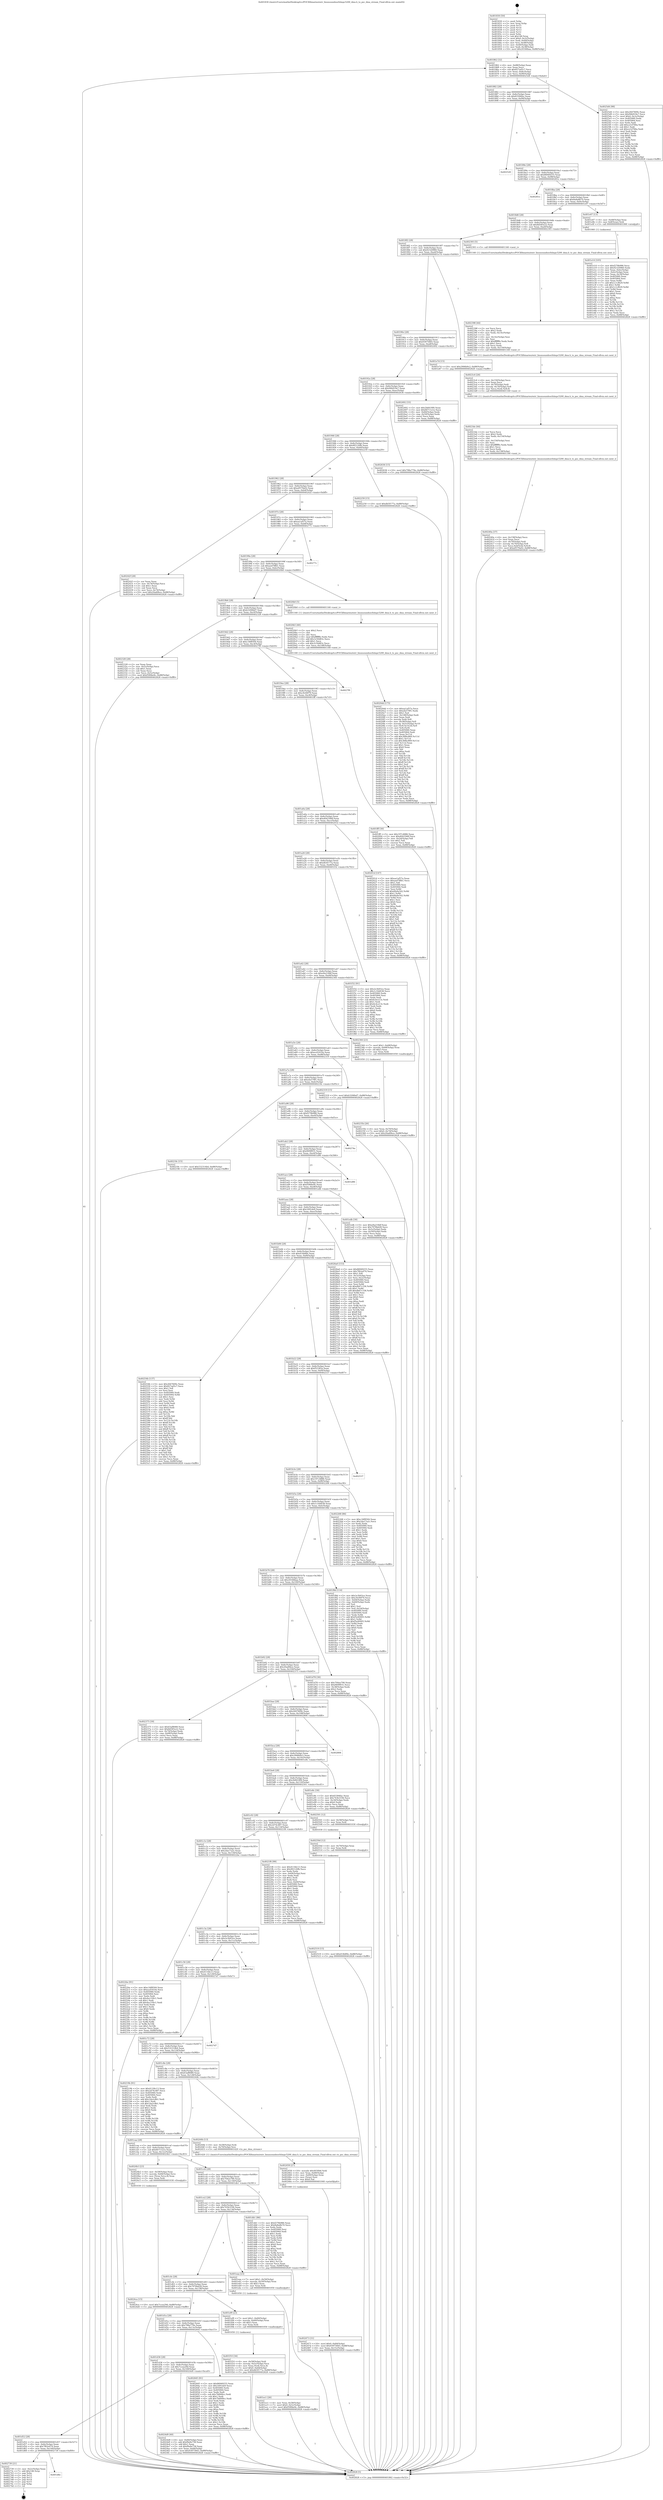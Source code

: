 digraph "0x401830" {
  label = "0x401830 (/mnt/c/Users/mathe/Desktop/tcc/POCII/binaries/extr_linuxsoundsocfslmpc5200_dma.h_to_psc_dma_stream_Final-ollvm.out::main(0))"
  labelloc = "t"
  node[shape=record]

  Entry [label="",width=0.3,height=0.3,shape=circle,fillcolor=black,style=filled]
  "0x401862" [label="{
     0x401862 [32]\l
     | [instrs]\l
     &nbsp;&nbsp;0x401862 \<+6\>: mov -0x88(%rbp),%eax\l
     &nbsp;&nbsp;0x401868 \<+2\>: mov %eax,%ecx\l
     &nbsp;&nbsp;0x40186a \<+6\>: sub $0x827ad5c7,%ecx\l
     &nbsp;&nbsp;0x401870 \<+6\>: mov %eax,-0x8c(%rbp)\l
     &nbsp;&nbsp;0x401876 \<+6\>: mov %ecx,-0x90(%rbp)\l
     &nbsp;&nbsp;0x40187c \<+6\>: je 00000000004025d4 \<main+0xda4\>\l
  }"]
  "0x4025d4" [label="{
     0x4025d4 [98]\l
     | [instrs]\l
     &nbsp;&nbsp;0x4025d4 \<+5\>: mov $0x2647609c,%eax\l
     &nbsp;&nbsp;0x4025d9 \<+5\>: mov $0x94b919e7,%ecx\l
     &nbsp;&nbsp;0x4025de \<+7\>: movl $0x0,-0x3c(%rbp)\l
     &nbsp;&nbsp;0x4025e5 \<+7\>: mov 0x405060,%edx\l
     &nbsp;&nbsp;0x4025ec \<+7\>: mov 0x405064,%esi\l
     &nbsp;&nbsp;0x4025f3 \<+2\>: mov %edx,%edi\l
     &nbsp;&nbsp;0x4025f5 \<+6\>: add $0xce1d766a,%edi\l
     &nbsp;&nbsp;0x4025fb \<+3\>: sub $0x1,%edi\l
     &nbsp;&nbsp;0x4025fe \<+6\>: sub $0xce1d766a,%edi\l
     &nbsp;&nbsp;0x402604 \<+3\>: imul %edi,%edx\l
     &nbsp;&nbsp;0x402607 \<+3\>: and $0x1,%edx\l
     &nbsp;&nbsp;0x40260a \<+3\>: cmp $0x0,%edx\l
     &nbsp;&nbsp;0x40260d \<+4\>: sete %r8b\l
     &nbsp;&nbsp;0x402611 \<+3\>: cmp $0xa,%esi\l
     &nbsp;&nbsp;0x402614 \<+4\>: setl %r9b\l
     &nbsp;&nbsp;0x402618 \<+3\>: mov %r8b,%r10b\l
     &nbsp;&nbsp;0x40261b \<+3\>: and %r9b,%r10b\l
     &nbsp;&nbsp;0x40261e \<+3\>: xor %r9b,%r8b\l
     &nbsp;&nbsp;0x402621 \<+3\>: or %r8b,%r10b\l
     &nbsp;&nbsp;0x402624 \<+4\>: test $0x1,%r10b\l
     &nbsp;&nbsp;0x402628 \<+3\>: cmovne %ecx,%eax\l
     &nbsp;&nbsp;0x40262b \<+6\>: mov %eax,-0x88(%rbp)\l
     &nbsp;&nbsp;0x402631 \<+5\>: jmp 0000000000402828 \<main+0xff8\>\l
  }"]
  "0x401882" [label="{
     0x401882 [28]\l
     | [instrs]\l
     &nbsp;&nbsp;0x401882 \<+5\>: jmp 0000000000401887 \<main+0x57\>\l
     &nbsp;&nbsp;0x401887 \<+6\>: mov -0x8c(%rbp),%eax\l
     &nbsp;&nbsp;0x40188d \<+5\>: sub $0x83394fac,%eax\l
     &nbsp;&nbsp;0x401892 \<+6\>: mov %eax,-0x94(%rbp)\l
     &nbsp;&nbsp;0x401898 \<+6\>: je 0000000000402528 \<main+0xcf8\>\l
  }"]
  Exit [label="",width=0.3,height=0.3,shape=circle,fillcolor=black,style=filled,peripheries=2]
  "0x402528" [label="{
     0x402528\l
  }", style=dashed]
  "0x40189e" [label="{
     0x40189e [28]\l
     | [instrs]\l
     &nbsp;&nbsp;0x40189e \<+5\>: jmp 00000000004018a3 \<main+0x73\>\l
     &nbsp;&nbsp;0x4018a3 \<+6\>: mov -0x8c(%rbp),%eax\l
     &nbsp;&nbsp;0x4018a9 \<+5\>: sub $0x86949255,%eax\l
     &nbsp;&nbsp;0x4018ae \<+6\>: mov %eax,-0x98(%rbp)\l
     &nbsp;&nbsp;0x4018b4 \<+6\>: je 000000000040281e \<main+0xfee\>\l
  }"]
  "0x401d6e" [label="{
     0x401d6e\l
  }", style=dashed]
  "0x40281e" [label="{
     0x40281e\l
  }", style=dashed]
  "0x4018ba" [label="{
     0x4018ba [28]\l
     | [instrs]\l
     &nbsp;&nbsp;0x4018ba \<+5\>: jmp 00000000004018bf \<main+0x8f\>\l
     &nbsp;&nbsp;0x4018bf \<+6\>: mov -0x8c(%rbp),%eax\l
     &nbsp;&nbsp;0x4018c5 \<+5\>: sub $0x8a8a8b70,%eax\l
     &nbsp;&nbsp;0x4018ca \<+6\>: mov %eax,-0x9c(%rbp)\l
     &nbsp;&nbsp;0x4018d0 \<+6\>: je 0000000000401e07 \<main+0x5d7\>\l
  }"]
  "0x402739" [label="{
     0x402739 [21]\l
     | [instrs]\l
     &nbsp;&nbsp;0x402739 \<+3\>: mov -0x2c(%rbp),%eax\l
     &nbsp;&nbsp;0x40273c \<+7\>: add $0x148,%rsp\l
     &nbsp;&nbsp;0x402743 \<+1\>: pop %rbx\l
     &nbsp;&nbsp;0x402744 \<+2\>: pop %r12\l
     &nbsp;&nbsp;0x402746 \<+2\>: pop %r13\l
     &nbsp;&nbsp;0x402748 \<+2\>: pop %r14\l
     &nbsp;&nbsp;0x40274a \<+2\>: pop %r15\l
     &nbsp;&nbsp;0x40274c \<+1\>: pop %rbp\l
     &nbsp;&nbsp;0x40274d \<+1\>: ret\l
  }"]
  "0x401e07" [label="{
     0x401e07 [13]\l
     | [instrs]\l
     &nbsp;&nbsp;0x401e07 \<+4\>: mov -0x48(%rbp),%rax\l
     &nbsp;&nbsp;0x401e0b \<+4\>: mov 0x8(%rax),%rdi\l
     &nbsp;&nbsp;0x401e0f \<+5\>: call 0000000000401060 \<atoi@plt\>\l
     | [calls]\l
     &nbsp;&nbsp;0x401060 \{1\} (unknown)\l
  }"]
  "0x4018d6" [label="{
     0x4018d6 [28]\l
     | [instrs]\l
     &nbsp;&nbsp;0x4018d6 \<+5\>: jmp 00000000004018db \<main+0xab\>\l
     &nbsp;&nbsp;0x4018db \<+6\>: mov -0x8c(%rbp),%eax\l
     &nbsp;&nbsp;0x4018e1 \<+5\>: sub $0x8d585e22,%eax\l
     &nbsp;&nbsp;0x4018e6 \<+6\>: mov %eax,-0xa0(%rbp)\l
     &nbsp;&nbsp;0x4018ec \<+6\>: je 0000000000402393 \<main+0xb63\>\l
  }"]
  "0x402519" [label="{
     0x402519 [15]\l
     | [instrs]\l
     &nbsp;&nbsp;0x402519 \<+10\>: movl $0xd14b89e,-0x88(%rbp)\l
     &nbsp;&nbsp;0x402523 \<+5\>: jmp 0000000000402828 \<main+0xff8\>\l
  }"]
  "0x402393" [label="{
     0x402393 [5]\l
     | [instrs]\l
     &nbsp;&nbsp;0x402393 \<+5\>: call 0000000000401160 \<next_i\>\l
     | [calls]\l
     &nbsp;&nbsp;0x401160 \{1\} (/mnt/c/Users/mathe/Desktop/tcc/POCII/binaries/extr_linuxsoundsocfslmpc5200_dma.h_to_psc_dma_stream_Final-ollvm.out::next_i)\l
  }"]
  "0x4018f2" [label="{
     0x4018f2 [28]\l
     | [instrs]\l
     &nbsp;&nbsp;0x4018f2 \<+5\>: jmp 00000000004018f7 \<main+0xc7\>\l
     &nbsp;&nbsp;0x4018f7 \<+6\>: mov -0x8c(%rbp),%eax\l
     &nbsp;&nbsp;0x4018fd \<+5\>: sub $0x92320960,%eax\l
     &nbsp;&nbsp;0x401902 \<+6\>: mov %eax,-0xa4(%rbp)\l
     &nbsp;&nbsp;0x401908 \<+6\>: je 0000000000401e7d \<main+0x64d\>\l
  }"]
  "0x40250d" [label="{
     0x40250d [12]\l
     | [instrs]\l
     &nbsp;&nbsp;0x40250d \<+4\>: mov -0x70(%rbp),%rax\l
     &nbsp;&nbsp;0x402511 \<+3\>: mov %rax,%rdi\l
     &nbsp;&nbsp;0x402514 \<+5\>: call 0000000000401030 \<free@plt\>\l
     | [calls]\l
     &nbsp;&nbsp;0x401030 \{1\} (unknown)\l
  }"]
  "0x401e7d" [label="{
     0x401e7d [15]\l
     | [instrs]\l
     &nbsp;&nbsp;0x401e7d \<+10\>: movl $0x2906b9c2,-0x88(%rbp)\l
     &nbsp;&nbsp;0x401e87 \<+5\>: jmp 0000000000402828 \<main+0xff8\>\l
  }"]
  "0x40190e" [label="{
     0x40190e [28]\l
     | [instrs]\l
     &nbsp;&nbsp;0x40190e \<+5\>: jmp 0000000000401913 \<main+0xe3\>\l
     &nbsp;&nbsp;0x401913 \<+6\>: mov -0x8c(%rbp),%eax\l
     &nbsp;&nbsp;0x401919 \<+5\>: sub $0x93975845,%eax\l
     &nbsp;&nbsp;0x40191e \<+6\>: mov %eax,-0xa8(%rbp)\l
     &nbsp;&nbsp;0x401924 \<+6\>: je 0000000000402492 \<main+0xc62\>\l
  }"]
  "0x401d52" [label="{
     0x401d52 [28]\l
     | [instrs]\l
     &nbsp;&nbsp;0x401d52 \<+5\>: jmp 0000000000401d57 \<main+0x527\>\l
     &nbsp;&nbsp;0x401d57 \<+6\>: mov -0x8c(%rbp),%eax\l
     &nbsp;&nbsp;0x401d5d \<+5\>: sub $0x7f62e074,%eax\l
     &nbsp;&nbsp;0x401d62 \<+6\>: mov %eax,-0x144(%rbp)\l
     &nbsp;&nbsp;0x401d68 \<+6\>: je 0000000000402739 \<main+0xf09\>\l
  }"]
  "0x402492" [label="{
     0x402492 [33]\l
     | [instrs]\l
     &nbsp;&nbsp;0x402492 \<+5\>: mov $0x2b8418f4,%eax\l
     &nbsp;&nbsp;0x402497 \<+5\>: mov $0x66711e1e,%ecx\l
     &nbsp;&nbsp;0x40249c \<+6\>: mov -0x84(%rbp),%edx\l
     &nbsp;&nbsp;0x4024a2 \<+3\>: cmp -0x50(%rbp),%edx\l
     &nbsp;&nbsp;0x4024a5 \<+3\>: cmovl %ecx,%eax\l
     &nbsp;&nbsp;0x4024a8 \<+6\>: mov %eax,-0x88(%rbp)\l
     &nbsp;&nbsp;0x4024ae \<+5\>: jmp 0000000000402828 \<main+0xff8\>\l
  }"]
  "0x40192a" [label="{
     0x40192a [28]\l
     | [instrs]\l
     &nbsp;&nbsp;0x40192a \<+5\>: jmp 000000000040192f \<main+0xff\>\l
     &nbsp;&nbsp;0x40192f \<+6\>: mov -0x8c(%rbp),%eax\l
     &nbsp;&nbsp;0x401935 \<+5\>: sub $0x94b919e7,%eax\l
     &nbsp;&nbsp;0x40193a \<+6\>: mov %eax,-0xac(%rbp)\l
     &nbsp;&nbsp;0x401940 \<+6\>: je 0000000000402636 \<main+0xe06\>\l
  }"]
  "0x4024d9" [label="{
     0x4024d9 [40]\l
     | [instrs]\l
     &nbsp;&nbsp;0x4024d9 \<+6\>: mov -0x84(%rbp),%eax\l
     &nbsp;&nbsp;0x4024df \<+5\>: add $0xf9a9e758,%eax\l
     &nbsp;&nbsp;0x4024e4 \<+3\>: add $0x1,%eax\l
     &nbsp;&nbsp;0x4024e7 \<+5\>: sub $0xf9a9e758,%eax\l
     &nbsp;&nbsp;0x4024ec \<+6\>: mov %eax,-0x84(%rbp)\l
     &nbsp;&nbsp;0x4024f2 \<+10\>: movl $0x93975845,-0x88(%rbp)\l
     &nbsp;&nbsp;0x4024fc \<+5\>: jmp 0000000000402828 \<main+0xff8\>\l
  }"]
  "0x402636" [label="{
     0x402636 [15]\l
     | [instrs]\l
     &nbsp;&nbsp;0x402636 \<+10\>: movl $0x798a779e,-0x88(%rbp)\l
     &nbsp;&nbsp;0x402640 \<+5\>: jmp 0000000000402828 \<main+0xff8\>\l
  }"]
  "0x401946" [label="{
     0x401946 [28]\l
     | [instrs]\l
     &nbsp;&nbsp;0x401946 \<+5\>: jmp 000000000040194b \<main+0x11b\>\l
     &nbsp;&nbsp;0x40194b \<+6\>: mov -0x8c(%rbp),%eax\l
     &nbsp;&nbsp;0x401951 \<+5\>: sub $0x9f2120fb,%eax\l
     &nbsp;&nbsp;0x401956 \<+6\>: mov %eax,-0xb0(%rbp)\l
     &nbsp;&nbsp;0x40195c \<+6\>: je 0000000000402259 \<main+0xa29\>\l
  }"]
  "0x401d36" [label="{
     0x401d36 [28]\l
     | [instrs]\l
     &nbsp;&nbsp;0x401d36 \<+5\>: jmp 0000000000401d3b \<main+0x50b\>\l
     &nbsp;&nbsp;0x401d3b \<+6\>: mov -0x8c(%rbp),%eax\l
     &nbsp;&nbsp;0x401d41 \<+5\>: sub $0x7ccea29d,%eax\l
     &nbsp;&nbsp;0x401d46 \<+6\>: mov %eax,-0x140(%rbp)\l
     &nbsp;&nbsp;0x401d4c \<+6\>: je 00000000004024d9 \<main+0xca9\>\l
  }"]
  "0x402259" [label="{
     0x402259 [15]\l
     | [instrs]\l
     &nbsp;&nbsp;0x402259 \<+10\>: movl $0xdb5f177a,-0x88(%rbp)\l
     &nbsp;&nbsp;0x402263 \<+5\>: jmp 0000000000402828 \<main+0xff8\>\l
  }"]
  "0x401962" [label="{
     0x401962 [28]\l
     | [instrs]\l
     &nbsp;&nbsp;0x401962 \<+5\>: jmp 0000000000401967 \<main+0x137\>\l
     &nbsp;&nbsp;0x401967 \<+6\>: mov -0x8c(%rbp),%eax\l
     &nbsp;&nbsp;0x40196d \<+5\>: sub $0xa9579a02,%eax\l
     &nbsp;&nbsp;0x401972 \<+6\>: mov %eax,-0xb4(%rbp)\l
     &nbsp;&nbsp;0x401978 \<+6\>: je 000000000040242f \<main+0xbff\>\l
  }"]
  "0x402645" [label="{
     0x402645 [91]\l
     | [instrs]\l
     &nbsp;&nbsp;0x402645 \<+5\>: mov $0x86949255,%eax\l
     &nbsp;&nbsp;0x40264a \<+5\>: mov $0x1691de9,%ecx\l
     &nbsp;&nbsp;0x40264f \<+7\>: mov 0x405060,%edx\l
     &nbsp;&nbsp;0x402656 \<+7\>: mov 0x405064,%esi\l
     &nbsp;&nbsp;0x40265d \<+2\>: mov %edx,%edi\l
     &nbsp;&nbsp;0x40265f \<+6\>: sub $0x7b6fd9cc,%edi\l
     &nbsp;&nbsp;0x402665 \<+3\>: sub $0x1,%edi\l
     &nbsp;&nbsp;0x402668 \<+6\>: add $0x7b6fd9cc,%edi\l
     &nbsp;&nbsp;0x40266e \<+3\>: imul %edi,%edx\l
     &nbsp;&nbsp;0x402671 \<+3\>: and $0x1,%edx\l
     &nbsp;&nbsp;0x402674 \<+3\>: cmp $0x0,%edx\l
     &nbsp;&nbsp;0x402677 \<+4\>: sete %r8b\l
     &nbsp;&nbsp;0x40267b \<+3\>: cmp $0xa,%esi\l
     &nbsp;&nbsp;0x40267e \<+4\>: setl %r9b\l
     &nbsp;&nbsp;0x402682 \<+3\>: mov %r8b,%r10b\l
     &nbsp;&nbsp;0x402685 \<+3\>: and %r9b,%r10b\l
     &nbsp;&nbsp;0x402688 \<+3\>: xor %r9b,%r8b\l
     &nbsp;&nbsp;0x40268b \<+3\>: or %r8b,%r10b\l
     &nbsp;&nbsp;0x40268e \<+4\>: test $0x1,%r10b\l
     &nbsp;&nbsp;0x402692 \<+3\>: cmovne %ecx,%eax\l
     &nbsp;&nbsp;0x402695 \<+6\>: mov %eax,-0x88(%rbp)\l
     &nbsp;&nbsp;0x40269b \<+5\>: jmp 0000000000402828 \<main+0xff8\>\l
  }"]
  "0x40242f" [label="{
     0x40242f [28]\l
     | [instrs]\l
     &nbsp;&nbsp;0x40242f \<+2\>: xor %eax,%eax\l
     &nbsp;&nbsp;0x402431 \<+3\>: mov -0x74(%rbp),%ecx\l
     &nbsp;&nbsp;0x402434 \<+3\>: sub $0x1,%eax\l
     &nbsp;&nbsp;0x402437 \<+2\>: sub %eax,%ecx\l
     &nbsp;&nbsp;0x402439 \<+3\>: mov %ecx,-0x74(%rbp)\l
     &nbsp;&nbsp;0x40243c \<+10\>: movl $0x20ad0bce,-0x88(%rbp)\l
     &nbsp;&nbsp;0x402446 \<+5\>: jmp 0000000000402828 \<main+0xff8\>\l
  }"]
  "0x40197e" [label="{
     0x40197e [28]\l
     | [instrs]\l
     &nbsp;&nbsp;0x40197e \<+5\>: jmp 0000000000401983 \<main+0x153\>\l
     &nbsp;&nbsp;0x401983 \<+6\>: mov -0x8c(%rbp),%eax\l
     &nbsp;&nbsp;0x401989 \<+5\>: sub $0xaa1af57a,%eax\l
     &nbsp;&nbsp;0x40198e \<+6\>: mov %eax,-0xb8(%rbp)\l
     &nbsp;&nbsp;0x401994 \<+6\>: je 000000000040277c \<main+0xf4c\>\l
  }"]
  "0x4024ca" [label="{
     0x4024ca [15]\l
     | [instrs]\l
     &nbsp;&nbsp;0x4024ca \<+10\>: movl $0x7ccea29d,-0x88(%rbp)\l
     &nbsp;&nbsp;0x4024d4 \<+5\>: jmp 0000000000402828 \<main+0xff8\>\l
  }"]
  "0x40277c" [label="{
     0x40277c\l
  }", style=dashed]
  "0x40199a" [label="{
     0x40199a [28]\l
     | [instrs]\l
     &nbsp;&nbsp;0x40199a \<+5\>: jmp 000000000040199f \<main+0x16f\>\l
     &nbsp;&nbsp;0x40199f \<+6\>: mov -0x8c(%rbp),%eax\l
     &nbsp;&nbsp;0x4019a5 \<+5\>: sub $0xaed78fb1,%eax\l
     &nbsp;&nbsp;0x4019aa \<+6\>: mov %eax,-0xbc(%rbp)\l
     &nbsp;&nbsp;0x4019b0 \<+6\>: je 00000000004020b0 \<main+0x880\>\l
  }"]
  "0x402473" [label="{
     0x402473 [31]\l
     | [instrs]\l
     &nbsp;&nbsp;0x402473 \<+10\>: movl $0x0,-0x84(%rbp)\l
     &nbsp;&nbsp;0x40247d \<+10\>: movl $0x93975845,-0x88(%rbp)\l
     &nbsp;&nbsp;0x402487 \<+6\>: mov %eax,-0x15c(%rbp)\l
     &nbsp;&nbsp;0x40248d \<+5\>: jmp 0000000000402828 \<main+0xff8\>\l
  }"]
  "0x4020b0" [label="{
     0x4020b0 [5]\l
     | [instrs]\l
     &nbsp;&nbsp;0x4020b0 \<+5\>: call 0000000000401160 \<next_i\>\l
     | [calls]\l
     &nbsp;&nbsp;0x401160 \{1\} (/mnt/c/Users/mathe/Desktop/tcc/POCII/binaries/extr_linuxsoundsocfslmpc5200_dma.h_to_psc_dma_stream_Final-ollvm.out::next_i)\l
  }"]
  "0x4019b6" [label="{
     0x4019b6 [28]\l
     | [instrs]\l
     &nbsp;&nbsp;0x4019b6 \<+5\>: jmp 00000000004019bb \<main+0x18b\>\l
     &nbsp;&nbsp;0x4019bb \<+6\>: mov -0x8c(%rbp),%eax\l
     &nbsp;&nbsp;0x4019c1 \<+5\>: sub $0xb3206bd7,%eax\l
     &nbsp;&nbsp;0x4019c6 \<+6\>: mov %eax,-0xc0(%rbp)\l
     &nbsp;&nbsp;0x4019cc \<+6\>: je 0000000000402328 \<main+0xaf8\>\l
  }"]
  "0x402458" [label="{
     0x402458 [27]\l
     | [instrs]\l
     &nbsp;&nbsp;0x402458 \<+10\>: movabs $0x4030b6,%rdi\l
     &nbsp;&nbsp;0x402462 \<+4\>: mov %rax,-0x80(%rbp)\l
     &nbsp;&nbsp;0x402466 \<+4\>: mov -0x80(%rbp),%rax\l
     &nbsp;&nbsp;0x40246a \<+2\>: mov (%rax),%esi\l
     &nbsp;&nbsp;0x40246c \<+2\>: mov $0x0,%al\l
     &nbsp;&nbsp;0x40246e \<+5\>: call 0000000000401040 \<printf@plt\>\l
     | [calls]\l
     &nbsp;&nbsp;0x401040 \{1\} (unknown)\l
  }"]
  "0x402328" [label="{
     0x402328 [28]\l
     | [instrs]\l
     &nbsp;&nbsp;0x402328 \<+2\>: xor %eax,%eax\l
     &nbsp;&nbsp;0x40232a \<+3\>: mov -0x5c(%rbp),%ecx\l
     &nbsp;&nbsp;0x40232d \<+3\>: sub $0x1,%eax\l
     &nbsp;&nbsp;0x402330 \<+2\>: sub %eax,%ecx\l
     &nbsp;&nbsp;0x402332 \<+3\>: mov %ecx,-0x5c(%rbp)\l
     &nbsp;&nbsp;0x402335 \<+10\>: movl $0xf590be9c,-0x88(%rbp)\l
     &nbsp;&nbsp;0x40233f \<+5\>: jmp 0000000000402828 \<main+0xff8\>\l
  }"]
  "0x4019d2" [label="{
     0x4019d2 [28]\l
     | [instrs]\l
     &nbsp;&nbsp;0x4019d2 \<+5\>: jmp 00000000004019d7 \<main+0x1a7\>\l
     &nbsp;&nbsp;0x4019d7 \<+6\>: mov -0x8c(%rbp),%eax\l
     &nbsp;&nbsp;0x4019dd \<+5\>: sub $0xc34f8504,%eax\l
     &nbsp;&nbsp;0x4019e2 \<+6\>: mov %eax,-0xc4(%rbp)\l
     &nbsp;&nbsp;0x4019e8 \<+6\>: je 00000000004027f9 \<main+0xfc9\>\l
  }"]
  "0x40240a" [label="{
     0x40240a [37]\l
     | [instrs]\l
     &nbsp;&nbsp;0x40240a \<+6\>: mov -0x158(%rbp),%ecx\l
     &nbsp;&nbsp;0x402410 \<+3\>: imul %eax,%ecx\l
     &nbsp;&nbsp;0x402413 \<+4\>: mov -0x70(%rbp),%rdi\l
     &nbsp;&nbsp;0x402417 \<+4\>: movslq -0x74(%rbp),%r8\l
     &nbsp;&nbsp;0x40241b \<+5\>: mov %ecx,0x4(%rdi,%r8,8)\l
     &nbsp;&nbsp;0x402420 \<+10\>: movl $0xa9579a02,-0x88(%rbp)\l
     &nbsp;&nbsp;0x40242a \<+5\>: jmp 0000000000402828 \<main+0xff8\>\l
  }"]
  "0x4027f9" [label="{
     0x4027f9\l
  }", style=dashed]
  "0x4019ee" [label="{
     0x4019ee [28]\l
     | [instrs]\l
     &nbsp;&nbsp;0x4019ee \<+5\>: jmp 00000000004019f3 \<main+0x1c3\>\l
     &nbsp;&nbsp;0x4019f3 \<+6\>: mov -0x8c(%rbp),%eax\l
     &nbsp;&nbsp;0x4019f9 \<+5\>: sub $0xc9c00f79,%eax\l
     &nbsp;&nbsp;0x4019fe \<+6\>: mov %eax,-0xc8(%rbp)\l
     &nbsp;&nbsp;0x401a04 \<+6\>: je 0000000000401fff \<main+0x7cf\>\l
  }"]
  "0x4023de" [label="{
     0x4023de [44]\l
     | [instrs]\l
     &nbsp;&nbsp;0x4023de \<+2\>: xor %ecx,%ecx\l
     &nbsp;&nbsp;0x4023e0 \<+5\>: mov $0x2,%edx\l
     &nbsp;&nbsp;0x4023e5 \<+6\>: mov %edx,-0x154(%rbp)\l
     &nbsp;&nbsp;0x4023eb \<+1\>: cltd\l
     &nbsp;&nbsp;0x4023ec \<+6\>: mov -0x154(%rbp),%esi\l
     &nbsp;&nbsp;0x4023f2 \<+2\>: idiv %esi\l
     &nbsp;&nbsp;0x4023f4 \<+6\>: imul $0xfffffffe,%edx,%edx\l
     &nbsp;&nbsp;0x4023fa \<+3\>: sub $0x1,%ecx\l
     &nbsp;&nbsp;0x4023fd \<+2\>: sub %ecx,%edx\l
     &nbsp;&nbsp;0x4023ff \<+6\>: mov %edx,-0x158(%rbp)\l
     &nbsp;&nbsp;0x402405 \<+5\>: call 0000000000401160 \<next_i\>\l
     | [calls]\l
     &nbsp;&nbsp;0x401160 \{1\} (/mnt/c/Users/mathe/Desktop/tcc/POCII/binaries/extr_linuxsoundsocfslmpc5200_dma.h_to_psc_dma_stream_Final-ollvm.out::next_i)\l
  }"]
  "0x401fff" [label="{
     0x401fff [30]\l
     | [instrs]\l
     &nbsp;&nbsp;0x401fff \<+5\>: mov $0x197c4886,%eax\l
     &nbsp;&nbsp;0x402004 \<+5\>: mov $0xd042566f,%ecx\l
     &nbsp;&nbsp;0x402009 \<+3\>: mov -0x2d(%rbp),%dl\l
     &nbsp;&nbsp;0x40200c \<+3\>: test $0x1,%dl\l
     &nbsp;&nbsp;0x40200f \<+3\>: cmovne %ecx,%eax\l
     &nbsp;&nbsp;0x402012 \<+6\>: mov %eax,-0x88(%rbp)\l
     &nbsp;&nbsp;0x402018 \<+5\>: jmp 0000000000402828 \<main+0xff8\>\l
  }"]
  "0x401a0a" [label="{
     0x401a0a [28]\l
     | [instrs]\l
     &nbsp;&nbsp;0x401a0a \<+5\>: jmp 0000000000401a0f \<main+0x1df\>\l
     &nbsp;&nbsp;0x401a0f \<+6\>: mov -0x8c(%rbp),%eax\l
     &nbsp;&nbsp;0x401a15 \<+5\>: sub $0xd042566f,%eax\l
     &nbsp;&nbsp;0x401a1a \<+6\>: mov %eax,-0xcc(%rbp)\l
     &nbsp;&nbsp;0x401a20 \<+6\>: je 000000000040201d \<main+0x7ed\>\l
  }"]
  "0x4023c4" [label="{
     0x4023c4 [26]\l
     | [instrs]\l
     &nbsp;&nbsp;0x4023c4 \<+6\>: mov -0x150(%rbp),%ecx\l
     &nbsp;&nbsp;0x4023ca \<+3\>: imul %eax,%ecx\l
     &nbsp;&nbsp;0x4023cd \<+4\>: mov -0x70(%rbp),%rdi\l
     &nbsp;&nbsp;0x4023d1 \<+4\>: movslq -0x74(%rbp),%r8\l
     &nbsp;&nbsp;0x4023d5 \<+4\>: mov %ecx,(%rdi,%r8,8)\l
     &nbsp;&nbsp;0x4023d9 \<+5\>: call 0000000000401160 \<next_i\>\l
     | [calls]\l
     &nbsp;&nbsp;0x401160 \{1\} (/mnt/c/Users/mathe/Desktop/tcc/POCII/binaries/extr_linuxsoundsocfslmpc5200_dma.h_to_psc_dma_stream_Final-ollvm.out::next_i)\l
  }"]
  "0x40201d" [label="{
     0x40201d [147]\l
     | [instrs]\l
     &nbsp;&nbsp;0x40201d \<+5\>: mov $0xaa1af57a,%eax\l
     &nbsp;&nbsp;0x402022 \<+5\>: mov $0xaed78fb1,%ecx\l
     &nbsp;&nbsp;0x402027 \<+2\>: mov $0x1,%dl\l
     &nbsp;&nbsp;0x402029 \<+7\>: mov 0x405060,%esi\l
     &nbsp;&nbsp;0x402030 \<+7\>: mov 0x405064,%edi\l
     &nbsp;&nbsp;0x402037 \<+3\>: mov %esi,%r8d\l
     &nbsp;&nbsp;0x40203a \<+7\>: add $0x6fa9a542,%r8d\l
     &nbsp;&nbsp;0x402041 \<+4\>: sub $0x1,%r8d\l
     &nbsp;&nbsp;0x402045 \<+7\>: sub $0x6fa9a542,%r8d\l
     &nbsp;&nbsp;0x40204c \<+4\>: imul %r8d,%esi\l
     &nbsp;&nbsp;0x402050 \<+3\>: and $0x1,%esi\l
     &nbsp;&nbsp;0x402053 \<+3\>: cmp $0x0,%esi\l
     &nbsp;&nbsp;0x402056 \<+4\>: sete %r9b\l
     &nbsp;&nbsp;0x40205a \<+3\>: cmp $0xa,%edi\l
     &nbsp;&nbsp;0x40205d \<+4\>: setl %r10b\l
     &nbsp;&nbsp;0x402061 \<+3\>: mov %r9b,%r11b\l
     &nbsp;&nbsp;0x402064 \<+4\>: xor $0xff,%r11b\l
     &nbsp;&nbsp;0x402068 \<+3\>: mov %r10b,%bl\l
     &nbsp;&nbsp;0x40206b \<+3\>: xor $0xff,%bl\l
     &nbsp;&nbsp;0x40206e \<+3\>: xor $0x1,%dl\l
     &nbsp;&nbsp;0x402071 \<+3\>: mov %r11b,%r14b\l
     &nbsp;&nbsp;0x402074 \<+4\>: and $0xff,%r14b\l
     &nbsp;&nbsp;0x402078 \<+3\>: and %dl,%r9b\l
     &nbsp;&nbsp;0x40207b \<+3\>: mov %bl,%r15b\l
     &nbsp;&nbsp;0x40207e \<+4\>: and $0xff,%r15b\l
     &nbsp;&nbsp;0x402082 \<+3\>: and %dl,%r10b\l
     &nbsp;&nbsp;0x402085 \<+3\>: or %r9b,%r14b\l
     &nbsp;&nbsp;0x402088 \<+3\>: or %r10b,%r15b\l
     &nbsp;&nbsp;0x40208b \<+3\>: xor %r15b,%r14b\l
     &nbsp;&nbsp;0x40208e \<+3\>: or %bl,%r11b\l
     &nbsp;&nbsp;0x402091 \<+4\>: xor $0xff,%r11b\l
     &nbsp;&nbsp;0x402095 \<+3\>: or $0x1,%dl\l
     &nbsp;&nbsp;0x402098 \<+3\>: and %dl,%r11b\l
     &nbsp;&nbsp;0x40209b \<+3\>: or %r11b,%r14b\l
     &nbsp;&nbsp;0x40209e \<+4\>: test $0x1,%r14b\l
     &nbsp;&nbsp;0x4020a2 \<+3\>: cmovne %ecx,%eax\l
     &nbsp;&nbsp;0x4020a5 \<+6\>: mov %eax,-0x88(%rbp)\l
     &nbsp;&nbsp;0x4020ab \<+5\>: jmp 0000000000402828 \<main+0xff8\>\l
  }"]
  "0x401a26" [label="{
     0x401a26 [28]\l
     | [instrs]\l
     &nbsp;&nbsp;0x401a26 \<+5\>: jmp 0000000000401a2b \<main+0x1fb\>\l
     &nbsp;&nbsp;0x401a2b \<+6\>: mov -0x8c(%rbp),%eax\l
     &nbsp;&nbsp;0x401a31 \<+5\>: sub $0xdb5f177a,%eax\l
     &nbsp;&nbsp;0x401a36 \<+6\>: mov %eax,-0xd0(%rbp)\l
     &nbsp;&nbsp;0x401a3c \<+6\>: je 0000000000401f32 \<main+0x702\>\l
  }"]
  "0x402398" [label="{
     0x402398 [44]\l
     | [instrs]\l
     &nbsp;&nbsp;0x402398 \<+2\>: xor %ecx,%ecx\l
     &nbsp;&nbsp;0x40239a \<+5\>: mov $0x2,%edx\l
     &nbsp;&nbsp;0x40239f \<+6\>: mov %edx,-0x14c(%rbp)\l
     &nbsp;&nbsp;0x4023a5 \<+1\>: cltd\l
     &nbsp;&nbsp;0x4023a6 \<+6\>: mov -0x14c(%rbp),%esi\l
     &nbsp;&nbsp;0x4023ac \<+2\>: idiv %esi\l
     &nbsp;&nbsp;0x4023ae \<+6\>: imul $0xfffffffe,%edx,%edx\l
     &nbsp;&nbsp;0x4023b4 \<+3\>: sub $0x1,%ecx\l
     &nbsp;&nbsp;0x4023b7 \<+2\>: sub %ecx,%edx\l
     &nbsp;&nbsp;0x4023b9 \<+6\>: mov %edx,-0x150(%rbp)\l
     &nbsp;&nbsp;0x4023bf \<+5\>: call 0000000000401160 \<next_i\>\l
     | [calls]\l
     &nbsp;&nbsp;0x401160 \{1\} (/mnt/c/Users/mathe/Desktop/tcc/POCII/binaries/extr_linuxsoundsocfslmpc5200_dma.h_to_psc_dma_stream_Final-ollvm.out::next_i)\l
  }"]
  "0x401f32" [label="{
     0x401f32 [91]\l
     | [instrs]\l
     &nbsp;&nbsp;0x401f32 \<+5\>: mov $0x2e3b93ce,%eax\l
     &nbsp;&nbsp;0x401f37 \<+5\>: mov $0x1c16d038,%ecx\l
     &nbsp;&nbsp;0x401f3c \<+7\>: mov 0x405060,%edx\l
     &nbsp;&nbsp;0x401f43 \<+7\>: mov 0x405064,%esi\l
     &nbsp;&nbsp;0x401f4a \<+2\>: mov %edx,%edi\l
     &nbsp;&nbsp;0x401f4c \<+6\>: sub $0x6c4ce13c,%edi\l
     &nbsp;&nbsp;0x401f52 \<+3\>: sub $0x1,%edi\l
     &nbsp;&nbsp;0x401f55 \<+6\>: add $0x6c4ce13c,%edi\l
     &nbsp;&nbsp;0x401f5b \<+3\>: imul %edi,%edx\l
     &nbsp;&nbsp;0x401f5e \<+3\>: and $0x1,%edx\l
     &nbsp;&nbsp;0x401f61 \<+3\>: cmp $0x0,%edx\l
     &nbsp;&nbsp;0x401f64 \<+4\>: sete %r8b\l
     &nbsp;&nbsp;0x401f68 \<+3\>: cmp $0xa,%esi\l
     &nbsp;&nbsp;0x401f6b \<+4\>: setl %r9b\l
     &nbsp;&nbsp;0x401f6f \<+3\>: mov %r8b,%r10b\l
     &nbsp;&nbsp;0x401f72 \<+3\>: and %r9b,%r10b\l
     &nbsp;&nbsp;0x401f75 \<+3\>: xor %r9b,%r8b\l
     &nbsp;&nbsp;0x401f78 \<+3\>: or %r8b,%r10b\l
     &nbsp;&nbsp;0x401f7b \<+4\>: test $0x1,%r10b\l
     &nbsp;&nbsp;0x401f7f \<+3\>: cmovne %ecx,%eax\l
     &nbsp;&nbsp;0x401f82 \<+6\>: mov %eax,-0x88(%rbp)\l
     &nbsp;&nbsp;0x401f88 \<+5\>: jmp 0000000000402828 \<main+0xff8\>\l
  }"]
  "0x401a42" [label="{
     0x401a42 [28]\l
     | [instrs]\l
     &nbsp;&nbsp;0x401a42 \<+5\>: jmp 0000000000401a47 \<main+0x217\>\l
     &nbsp;&nbsp;0x401a47 \<+6\>: mov -0x8c(%rbp),%eax\l
     &nbsp;&nbsp;0x401a4d \<+5\>: sub $0xe9a218df,%eax\l
     &nbsp;&nbsp;0x401a52 \<+6\>: mov %eax,-0xd4(%rbp)\l
     &nbsp;&nbsp;0x401a58 \<+6\>: je 0000000000402344 \<main+0xb14\>\l
  }"]
  "0x40235b" [label="{
     0x40235b [26]\l
     | [instrs]\l
     &nbsp;&nbsp;0x40235b \<+4\>: mov %rax,-0x70(%rbp)\l
     &nbsp;&nbsp;0x40235f \<+7\>: movl $0x0,-0x74(%rbp)\l
     &nbsp;&nbsp;0x402366 \<+10\>: movl $0x20ad0bce,-0x88(%rbp)\l
     &nbsp;&nbsp;0x402370 \<+5\>: jmp 0000000000402828 \<main+0xff8\>\l
  }"]
  "0x402344" [label="{
     0x402344 [23]\l
     | [instrs]\l
     &nbsp;&nbsp;0x402344 \<+7\>: movl $0x1,-0x68(%rbp)\l
     &nbsp;&nbsp;0x40234b \<+4\>: movslq -0x68(%rbp),%rax\l
     &nbsp;&nbsp;0x40234f \<+4\>: shl $0x3,%rax\l
     &nbsp;&nbsp;0x402353 \<+3\>: mov %rax,%rdi\l
     &nbsp;&nbsp;0x402356 \<+5\>: call 0000000000401050 \<malloc@plt\>\l
     | [calls]\l
     &nbsp;&nbsp;0x401050 \{1\} (unknown)\l
  }"]
  "0x401a5e" [label="{
     0x401a5e [28]\l
     | [instrs]\l
     &nbsp;&nbsp;0x401a5e \<+5\>: jmp 0000000000401a63 \<main+0x233\>\l
     &nbsp;&nbsp;0x401a63 \<+6\>: mov -0x8c(%rbp),%eax\l
     &nbsp;&nbsp;0x401a69 \<+5\>: sub $0xecd1610a,%eax\l
     &nbsp;&nbsp;0x401a6e \<+6\>: mov %eax,-0xd8(%rbp)\l
     &nbsp;&nbsp;0x401a74 \<+6\>: je 0000000000402319 \<main+0xae9\>\l
  }"]
  "0x4020dd" [label="{
     0x4020dd [175]\l
     | [instrs]\l
     &nbsp;&nbsp;0x4020dd \<+5\>: mov $0xaa1af57a,%ecx\l
     &nbsp;&nbsp;0x4020e2 \<+5\>: mov $0xefa579f1,%edx\l
     &nbsp;&nbsp;0x4020e7 \<+3\>: mov $0x1,%sil\l
     &nbsp;&nbsp;0x4020ea \<+6\>: mov -0x148(%rbp),%edi\l
     &nbsp;&nbsp;0x4020f0 \<+3\>: imul %eax,%edi\l
     &nbsp;&nbsp;0x4020f3 \<+3\>: movslq %edi,%r8\l
     &nbsp;&nbsp;0x4020f6 \<+4\>: mov -0x58(%rbp),%r9\l
     &nbsp;&nbsp;0x4020fa \<+4\>: movslq -0x5c(%rbp),%r10\l
     &nbsp;&nbsp;0x4020fe \<+4\>: mov (%r9,%r10,8),%r9\l
     &nbsp;&nbsp;0x402102 \<+3\>: mov %r8,(%r9)\l
     &nbsp;&nbsp;0x402105 \<+7\>: mov 0x405060,%eax\l
     &nbsp;&nbsp;0x40210c \<+7\>: mov 0x405064,%edi\l
     &nbsp;&nbsp;0x402113 \<+3\>: mov %eax,%r11d\l
     &nbsp;&nbsp;0x402116 \<+7\>: add $0x36fbc869,%r11d\l
     &nbsp;&nbsp;0x40211d \<+4\>: sub $0x1,%r11d\l
     &nbsp;&nbsp;0x402121 \<+7\>: sub $0x36fbc869,%r11d\l
     &nbsp;&nbsp;0x402128 \<+4\>: imul %r11d,%eax\l
     &nbsp;&nbsp;0x40212c \<+3\>: and $0x1,%eax\l
     &nbsp;&nbsp;0x40212f \<+3\>: cmp $0x0,%eax\l
     &nbsp;&nbsp;0x402132 \<+3\>: sete %bl\l
     &nbsp;&nbsp;0x402135 \<+3\>: cmp $0xa,%edi\l
     &nbsp;&nbsp;0x402138 \<+4\>: setl %r14b\l
     &nbsp;&nbsp;0x40213c \<+3\>: mov %bl,%r15b\l
     &nbsp;&nbsp;0x40213f \<+4\>: xor $0xff,%r15b\l
     &nbsp;&nbsp;0x402143 \<+3\>: mov %r14b,%r12b\l
     &nbsp;&nbsp;0x402146 \<+4\>: xor $0xff,%r12b\l
     &nbsp;&nbsp;0x40214a \<+4\>: xor $0x1,%sil\l
     &nbsp;&nbsp;0x40214e \<+3\>: mov %r15b,%r13b\l
     &nbsp;&nbsp;0x402151 \<+4\>: and $0xff,%r13b\l
     &nbsp;&nbsp;0x402155 \<+3\>: and %sil,%bl\l
     &nbsp;&nbsp;0x402158 \<+3\>: mov %r12b,%al\l
     &nbsp;&nbsp;0x40215b \<+2\>: and $0xff,%al\l
     &nbsp;&nbsp;0x40215d \<+3\>: and %sil,%r14b\l
     &nbsp;&nbsp;0x402160 \<+3\>: or %bl,%r13b\l
     &nbsp;&nbsp;0x402163 \<+3\>: or %r14b,%al\l
     &nbsp;&nbsp;0x402166 \<+3\>: xor %al,%r13b\l
     &nbsp;&nbsp;0x402169 \<+3\>: or %r12b,%r15b\l
     &nbsp;&nbsp;0x40216c \<+4\>: xor $0xff,%r15b\l
     &nbsp;&nbsp;0x402170 \<+4\>: or $0x1,%sil\l
     &nbsp;&nbsp;0x402174 \<+3\>: and %sil,%r15b\l
     &nbsp;&nbsp;0x402177 \<+3\>: or %r15b,%r13b\l
     &nbsp;&nbsp;0x40217a \<+4\>: test $0x1,%r13b\l
     &nbsp;&nbsp;0x40217e \<+3\>: cmovne %edx,%ecx\l
     &nbsp;&nbsp;0x402181 \<+6\>: mov %ecx,-0x88(%rbp)\l
     &nbsp;&nbsp;0x402187 \<+5\>: jmp 0000000000402828 \<main+0xff8\>\l
  }"]
  "0x402319" [label="{
     0x402319 [15]\l
     | [instrs]\l
     &nbsp;&nbsp;0x402319 \<+10\>: movl $0xb3206bd7,-0x88(%rbp)\l
     &nbsp;&nbsp;0x402323 \<+5\>: jmp 0000000000402828 \<main+0xff8\>\l
  }"]
  "0x401a7a" [label="{
     0x401a7a [28]\l
     | [instrs]\l
     &nbsp;&nbsp;0x401a7a \<+5\>: jmp 0000000000401a7f \<main+0x24f\>\l
     &nbsp;&nbsp;0x401a7f \<+6\>: mov -0x8c(%rbp),%eax\l
     &nbsp;&nbsp;0x401a85 \<+5\>: sub $0xefa579f1,%eax\l
     &nbsp;&nbsp;0x401a8a \<+6\>: mov %eax,-0xdc(%rbp)\l
     &nbsp;&nbsp;0x401a90 \<+6\>: je 000000000040218c \<main+0x95c\>\l
  }"]
  "0x4020b5" [label="{
     0x4020b5 [40]\l
     | [instrs]\l
     &nbsp;&nbsp;0x4020b5 \<+5\>: mov $0x2,%ecx\l
     &nbsp;&nbsp;0x4020ba \<+1\>: cltd\l
     &nbsp;&nbsp;0x4020bb \<+2\>: idiv %ecx\l
     &nbsp;&nbsp;0x4020bd \<+6\>: imul $0xfffffffe,%edx,%ecx\l
     &nbsp;&nbsp;0x4020c3 \<+6\>: add $0x3c50d83c,%ecx\l
     &nbsp;&nbsp;0x4020c9 \<+3\>: add $0x1,%ecx\l
     &nbsp;&nbsp;0x4020cc \<+6\>: sub $0x3c50d83c,%ecx\l
     &nbsp;&nbsp;0x4020d2 \<+6\>: mov %ecx,-0x148(%rbp)\l
     &nbsp;&nbsp;0x4020d8 \<+5\>: call 0000000000401160 \<next_i\>\l
     | [calls]\l
     &nbsp;&nbsp;0x401160 \{1\} (/mnt/c/Users/mathe/Desktop/tcc/POCII/binaries/extr_linuxsoundsocfslmpc5200_dma.h_to_psc_dma_stream_Final-ollvm.out::next_i)\l
  }"]
  "0x40218c" [label="{
     0x40218c [15]\l
     | [instrs]\l
     &nbsp;&nbsp;0x40218c \<+10\>: movl $0x532314b4,-0x88(%rbp)\l
     &nbsp;&nbsp;0x402196 \<+5\>: jmp 0000000000402828 \<main+0xff8\>\l
  }"]
  "0x401a96" [label="{
     0x401a96 [28]\l
     | [instrs]\l
     &nbsp;&nbsp;0x401a96 \<+5\>: jmp 0000000000401a9b \<main+0x26b\>\l
     &nbsp;&nbsp;0x401a9b \<+6\>: mov -0x8c(%rbp),%eax\l
     &nbsp;&nbsp;0x401aa1 \<+5\>: sub $0xf279b986,%eax\l
     &nbsp;&nbsp;0x401aa6 \<+6\>: mov %eax,-0xe0(%rbp)\l
     &nbsp;&nbsp;0x401aac \<+6\>: je 000000000040274e \<main+0xf1e\>\l
  }"]
  "0x401f10" [label="{
     0x401f10 [34]\l
     | [instrs]\l
     &nbsp;&nbsp;0x401f10 \<+4\>: mov -0x58(%rbp),%rdi\l
     &nbsp;&nbsp;0x401f14 \<+4\>: movslq -0x5c(%rbp),%rcx\l
     &nbsp;&nbsp;0x401f18 \<+4\>: mov %rax,(%rdi,%rcx,8)\l
     &nbsp;&nbsp;0x401f1c \<+7\>: movl $0x0,-0x64(%rbp)\l
     &nbsp;&nbsp;0x401f23 \<+10\>: movl $0xdb5f177a,-0x88(%rbp)\l
     &nbsp;&nbsp;0x401f2d \<+5\>: jmp 0000000000402828 \<main+0xff8\>\l
  }"]
  "0x40274e" [label="{
     0x40274e\l
  }", style=dashed]
  "0x401ab2" [label="{
     0x401ab2 [28]\l
     | [instrs]\l
     &nbsp;&nbsp;0x401ab2 \<+5\>: jmp 0000000000401ab7 \<main+0x287\>\l
     &nbsp;&nbsp;0x401ab7 \<+6\>: mov -0x8c(%rbp),%eax\l
     &nbsp;&nbsp;0x401abd \<+5\>: sub $0xf409f931,%eax\l
     &nbsp;&nbsp;0x401ac2 \<+6\>: mov %eax,-0xe4(%rbp)\l
     &nbsp;&nbsp;0x401ac8 \<+6\>: je 0000000000401d96 \<main+0x566\>\l
  }"]
  "0x401d1a" [label="{
     0x401d1a [28]\l
     | [instrs]\l
     &nbsp;&nbsp;0x401d1a \<+5\>: jmp 0000000000401d1f \<main+0x4ef\>\l
     &nbsp;&nbsp;0x401d1f \<+6\>: mov -0x8c(%rbp),%eax\l
     &nbsp;&nbsp;0x401d25 \<+5\>: sub $0x798a779e,%eax\l
     &nbsp;&nbsp;0x401d2a \<+6\>: mov %eax,-0x13c(%rbp)\l
     &nbsp;&nbsp;0x401d30 \<+6\>: je 0000000000402645 \<main+0xe15\>\l
  }"]
  "0x401d96" [label="{
     0x401d96\l
  }", style=dashed]
  "0x401ace" [label="{
     0x401ace [28]\l
     | [instrs]\l
     &nbsp;&nbsp;0x401ace \<+5\>: jmp 0000000000401ad3 \<main+0x2a3\>\l
     &nbsp;&nbsp;0x401ad3 \<+6\>: mov -0x8c(%rbp),%eax\l
     &nbsp;&nbsp;0x401ad9 \<+5\>: sub $0xf590be9c,%eax\l
     &nbsp;&nbsp;0x401ade \<+6\>: mov %eax,-0xe8(%rbp)\l
     &nbsp;&nbsp;0x401ae4 \<+6\>: je 0000000000401edb \<main+0x6ab\>\l
  }"]
  "0x401ef9" [label="{
     0x401ef9 [23]\l
     | [instrs]\l
     &nbsp;&nbsp;0x401ef9 \<+7\>: movl $0x1,-0x60(%rbp)\l
     &nbsp;&nbsp;0x401f00 \<+4\>: movslq -0x60(%rbp),%rax\l
     &nbsp;&nbsp;0x401f04 \<+4\>: shl $0x3,%rax\l
     &nbsp;&nbsp;0x401f08 \<+3\>: mov %rax,%rdi\l
     &nbsp;&nbsp;0x401f0b \<+5\>: call 0000000000401050 \<malloc@plt\>\l
     | [calls]\l
     &nbsp;&nbsp;0x401050 \{1\} (unknown)\l
  }"]
  "0x401edb" [label="{
     0x401edb [30]\l
     | [instrs]\l
     &nbsp;&nbsp;0x401edb \<+5\>: mov $0xe9a218df,%eax\l
     &nbsp;&nbsp;0x401ee0 \<+5\>: mov $0x7976bd28,%ecx\l
     &nbsp;&nbsp;0x401ee5 \<+3\>: mov -0x5c(%rbp),%edx\l
     &nbsp;&nbsp;0x401ee8 \<+3\>: cmp -0x50(%rbp),%edx\l
     &nbsp;&nbsp;0x401eeb \<+3\>: cmovl %ecx,%eax\l
     &nbsp;&nbsp;0x401eee \<+6\>: mov %eax,-0x88(%rbp)\l
     &nbsp;&nbsp;0x401ef4 \<+5\>: jmp 0000000000402828 \<main+0xff8\>\l
  }"]
  "0x401aea" [label="{
     0x401aea [28]\l
     | [instrs]\l
     &nbsp;&nbsp;0x401aea \<+5\>: jmp 0000000000401aef \<main+0x2bf\>\l
     &nbsp;&nbsp;0x401aef \<+6\>: mov -0x8c(%rbp),%eax\l
     &nbsp;&nbsp;0x401af5 \<+5\>: sub $0x1691de9,%eax\l
     &nbsp;&nbsp;0x401afa \<+6\>: mov %eax,-0xec(%rbp)\l
     &nbsp;&nbsp;0x401b00 \<+6\>: je 00000000004026a0 \<main+0xe70\>\l
  }"]
  "0x401ec1" [label="{
     0x401ec1 [26]\l
     | [instrs]\l
     &nbsp;&nbsp;0x401ec1 \<+4\>: mov %rax,-0x58(%rbp)\l
     &nbsp;&nbsp;0x401ec5 \<+7\>: movl $0x0,-0x5c(%rbp)\l
     &nbsp;&nbsp;0x401ecc \<+10\>: movl $0xf590be9c,-0x88(%rbp)\l
     &nbsp;&nbsp;0x401ed6 \<+5\>: jmp 0000000000402828 \<main+0xff8\>\l
  }"]
  "0x4026a0" [label="{
     0x4026a0 [153]\l
     | [instrs]\l
     &nbsp;&nbsp;0x4026a0 \<+5\>: mov $0x86949255,%eax\l
     &nbsp;&nbsp;0x4026a5 \<+5\>: mov $0x7f62e074,%ecx\l
     &nbsp;&nbsp;0x4026aa \<+2\>: mov $0x1,%dl\l
     &nbsp;&nbsp;0x4026ac \<+3\>: mov -0x3c(%rbp),%esi\l
     &nbsp;&nbsp;0x4026af \<+3\>: mov %esi,-0x2c(%rbp)\l
     &nbsp;&nbsp;0x4026b2 \<+7\>: mov 0x405060,%esi\l
     &nbsp;&nbsp;0x4026b9 \<+7\>: mov 0x405064,%edi\l
     &nbsp;&nbsp;0x4026c0 \<+3\>: mov %esi,%r8d\l
     &nbsp;&nbsp;0x4026c3 \<+7\>: sub $0xdb67c336,%r8d\l
     &nbsp;&nbsp;0x4026ca \<+4\>: sub $0x1,%r8d\l
     &nbsp;&nbsp;0x4026ce \<+7\>: add $0xdb67c336,%r8d\l
     &nbsp;&nbsp;0x4026d5 \<+4\>: imul %r8d,%esi\l
     &nbsp;&nbsp;0x4026d9 \<+3\>: and $0x1,%esi\l
     &nbsp;&nbsp;0x4026dc \<+3\>: cmp $0x0,%esi\l
     &nbsp;&nbsp;0x4026df \<+4\>: sete %r9b\l
     &nbsp;&nbsp;0x4026e3 \<+3\>: cmp $0xa,%edi\l
     &nbsp;&nbsp;0x4026e6 \<+4\>: setl %r10b\l
     &nbsp;&nbsp;0x4026ea \<+3\>: mov %r9b,%r11b\l
     &nbsp;&nbsp;0x4026ed \<+4\>: xor $0xff,%r11b\l
     &nbsp;&nbsp;0x4026f1 \<+3\>: mov %r10b,%bl\l
     &nbsp;&nbsp;0x4026f4 \<+3\>: xor $0xff,%bl\l
     &nbsp;&nbsp;0x4026f7 \<+3\>: xor $0x0,%dl\l
     &nbsp;&nbsp;0x4026fa \<+3\>: mov %r11b,%r14b\l
     &nbsp;&nbsp;0x4026fd \<+4\>: and $0x0,%r14b\l
     &nbsp;&nbsp;0x402701 \<+3\>: and %dl,%r9b\l
     &nbsp;&nbsp;0x402704 \<+3\>: mov %bl,%r15b\l
     &nbsp;&nbsp;0x402707 \<+4\>: and $0x0,%r15b\l
     &nbsp;&nbsp;0x40270b \<+3\>: and %dl,%r10b\l
     &nbsp;&nbsp;0x40270e \<+3\>: or %r9b,%r14b\l
     &nbsp;&nbsp;0x402711 \<+3\>: or %r10b,%r15b\l
     &nbsp;&nbsp;0x402714 \<+3\>: xor %r15b,%r14b\l
     &nbsp;&nbsp;0x402717 \<+3\>: or %bl,%r11b\l
     &nbsp;&nbsp;0x40271a \<+4\>: xor $0xff,%r11b\l
     &nbsp;&nbsp;0x40271e \<+3\>: or $0x0,%dl\l
     &nbsp;&nbsp;0x402721 \<+3\>: and %dl,%r11b\l
     &nbsp;&nbsp;0x402724 \<+3\>: or %r11b,%r14b\l
     &nbsp;&nbsp;0x402727 \<+4\>: test $0x1,%r14b\l
     &nbsp;&nbsp;0x40272b \<+3\>: cmovne %ecx,%eax\l
     &nbsp;&nbsp;0x40272e \<+6\>: mov %eax,-0x88(%rbp)\l
     &nbsp;&nbsp;0x402734 \<+5\>: jmp 0000000000402828 \<main+0xff8\>\l
  }"]
  "0x401b06" [label="{
     0x401b06 [28]\l
     | [instrs]\l
     &nbsp;&nbsp;0x401b06 \<+5\>: jmp 0000000000401b0b \<main+0x2db\>\l
     &nbsp;&nbsp;0x401b0b \<+6\>: mov -0x8c(%rbp),%eax\l
     &nbsp;&nbsp;0x401b11 \<+5\>: sub $0xd14b89e,%eax\l
     &nbsp;&nbsp;0x401b16 \<+6\>: mov %eax,-0xf0(%rbp)\l
     &nbsp;&nbsp;0x401b1c \<+6\>: je 000000000040254b \<main+0xd1b\>\l
  }"]
  "0x401cfe" [label="{
     0x401cfe [28]\l
     | [instrs]\l
     &nbsp;&nbsp;0x401cfe \<+5\>: jmp 0000000000401d03 \<main+0x4d3\>\l
     &nbsp;&nbsp;0x401d03 \<+6\>: mov -0x8c(%rbp),%eax\l
     &nbsp;&nbsp;0x401d09 \<+5\>: sub $0x7976bd28,%eax\l
     &nbsp;&nbsp;0x401d0e \<+6\>: mov %eax,-0x138(%rbp)\l
     &nbsp;&nbsp;0x401d14 \<+6\>: je 0000000000401ef9 \<main+0x6c9\>\l
  }"]
  "0x40254b" [label="{
     0x40254b [137]\l
     | [instrs]\l
     &nbsp;&nbsp;0x40254b \<+5\>: mov $0x2647609c,%eax\l
     &nbsp;&nbsp;0x402550 \<+5\>: mov $0x827ad5c7,%ecx\l
     &nbsp;&nbsp;0x402555 \<+2\>: mov $0x1,%dl\l
     &nbsp;&nbsp;0x402557 \<+2\>: xor %esi,%esi\l
     &nbsp;&nbsp;0x402559 \<+7\>: mov 0x405060,%edi\l
     &nbsp;&nbsp;0x402560 \<+8\>: mov 0x405064,%r8d\l
     &nbsp;&nbsp;0x402568 \<+3\>: sub $0x1,%esi\l
     &nbsp;&nbsp;0x40256b \<+3\>: mov %edi,%r9d\l
     &nbsp;&nbsp;0x40256e \<+3\>: add %esi,%r9d\l
     &nbsp;&nbsp;0x402571 \<+4\>: imul %r9d,%edi\l
     &nbsp;&nbsp;0x402575 \<+3\>: and $0x1,%edi\l
     &nbsp;&nbsp;0x402578 \<+3\>: cmp $0x0,%edi\l
     &nbsp;&nbsp;0x40257b \<+4\>: sete %r10b\l
     &nbsp;&nbsp;0x40257f \<+4\>: cmp $0xa,%r8d\l
     &nbsp;&nbsp;0x402583 \<+4\>: setl %r11b\l
     &nbsp;&nbsp;0x402587 \<+3\>: mov %r10b,%bl\l
     &nbsp;&nbsp;0x40258a \<+3\>: xor $0xff,%bl\l
     &nbsp;&nbsp;0x40258d \<+3\>: mov %r11b,%r14b\l
     &nbsp;&nbsp;0x402590 \<+4\>: xor $0xff,%r14b\l
     &nbsp;&nbsp;0x402594 \<+3\>: xor $0x1,%dl\l
     &nbsp;&nbsp;0x402597 \<+3\>: mov %bl,%r15b\l
     &nbsp;&nbsp;0x40259a \<+4\>: and $0xff,%r15b\l
     &nbsp;&nbsp;0x40259e \<+3\>: and %dl,%r10b\l
     &nbsp;&nbsp;0x4025a1 \<+3\>: mov %r14b,%r12b\l
     &nbsp;&nbsp;0x4025a4 \<+4\>: and $0xff,%r12b\l
     &nbsp;&nbsp;0x4025a8 \<+3\>: and %dl,%r11b\l
     &nbsp;&nbsp;0x4025ab \<+3\>: or %r10b,%r15b\l
     &nbsp;&nbsp;0x4025ae \<+3\>: or %r11b,%r12b\l
     &nbsp;&nbsp;0x4025b1 \<+3\>: xor %r12b,%r15b\l
     &nbsp;&nbsp;0x4025b4 \<+3\>: or %r14b,%bl\l
     &nbsp;&nbsp;0x4025b7 \<+3\>: xor $0xff,%bl\l
     &nbsp;&nbsp;0x4025ba \<+3\>: or $0x1,%dl\l
     &nbsp;&nbsp;0x4025bd \<+2\>: and %dl,%bl\l
     &nbsp;&nbsp;0x4025bf \<+3\>: or %bl,%r15b\l
     &nbsp;&nbsp;0x4025c2 \<+4\>: test $0x1,%r15b\l
     &nbsp;&nbsp;0x4025c6 \<+3\>: cmovne %ecx,%eax\l
     &nbsp;&nbsp;0x4025c9 \<+6\>: mov %eax,-0x88(%rbp)\l
     &nbsp;&nbsp;0x4025cf \<+5\>: jmp 0000000000402828 \<main+0xff8\>\l
  }"]
  "0x401b22" [label="{
     0x401b22 [28]\l
     | [instrs]\l
     &nbsp;&nbsp;0x401b22 \<+5\>: jmp 0000000000401b27 \<main+0x2f7\>\l
     &nbsp;&nbsp;0x401b27 \<+6\>: mov -0x8c(%rbp),%eax\l
     &nbsp;&nbsp;0x401b2d \<+5\>: sub $0xf52385a,%eax\l
     &nbsp;&nbsp;0x401b32 \<+6\>: mov %eax,-0xf4(%rbp)\l
     &nbsp;&nbsp;0x401b38 \<+6\>: je 0000000000402537 \<main+0xd07\>\l
  }"]
  "0x401eaa" [label="{
     0x401eaa [23]\l
     | [instrs]\l
     &nbsp;&nbsp;0x401eaa \<+7\>: movl $0x1,-0x50(%rbp)\l
     &nbsp;&nbsp;0x401eb1 \<+4\>: movslq -0x50(%rbp),%rax\l
     &nbsp;&nbsp;0x401eb5 \<+4\>: shl $0x3,%rax\l
     &nbsp;&nbsp;0x401eb9 \<+3\>: mov %rax,%rdi\l
     &nbsp;&nbsp;0x401ebc \<+5\>: call 0000000000401050 \<malloc@plt\>\l
     | [calls]\l
     &nbsp;&nbsp;0x401050 \{1\} (unknown)\l
  }"]
  "0x402537" [label="{
     0x402537\l
  }", style=dashed]
  "0x401b3e" [label="{
     0x401b3e [28]\l
     | [instrs]\l
     &nbsp;&nbsp;0x401b3e \<+5\>: jmp 0000000000401b43 \<main+0x313\>\l
     &nbsp;&nbsp;0x401b43 \<+6\>: mov -0x8c(%rbp),%eax\l
     &nbsp;&nbsp;0x401b49 \<+5\>: sub $0x197c4886,%eax\l
     &nbsp;&nbsp;0x401b4e \<+6\>: mov %eax,-0xf8(%rbp)\l
     &nbsp;&nbsp;0x401b54 \<+6\>: je 0000000000402268 \<main+0xa38\>\l
  }"]
  "0x401e14" [label="{
     0x401e14 [105]\l
     | [instrs]\l
     &nbsp;&nbsp;0x401e14 \<+5\>: mov $0xf279b986,%ecx\l
     &nbsp;&nbsp;0x401e19 \<+5\>: mov $0x92320960,%edx\l
     &nbsp;&nbsp;0x401e1e \<+3\>: mov %eax,-0x4c(%rbp)\l
     &nbsp;&nbsp;0x401e21 \<+3\>: mov -0x4c(%rbp),%eax\l
     &nbsp;&nbsp;0x401e24 \<+3\>: mov %eax,-0x34(%rbp)\l
     &nbsp;&nbsp;0x401e27 \<+7\>: mov 0x405060,%eax\l
     &nbsp;&nbsp;0x401e2e \<+7\>: mov 0x405064,%esi\l
     &nbsp;&nbsp;0x401e35 \<+3\>: mov %eax,%r8d\l
     &nbsp;&nbsp;0x401e38 \<+7\>: add $0x1c1cf629,%r8d\l
     &nbsp;&nbsp;0x401e3f \<+4\>: sub $0x1,%r8d\l
     &nbsp;&nbsp;0x401e43 \<+7\>: sub $0x1c1cf629,%r8d\l
     &nbsp;&nbsp;0x401e4a \<+4\>: imul %r8d,%eax\l
     &nbsp;&nbsp;0x401e4e \<+3\>: and $0x1,%eax\l
     &nbsp;&nbsp;0x401e51 \<+3\>: cmp $0x0,%eax\l
     &nbsp;&nbsp;0x401e54 \<+4\>: sete %r9b\l
     &nbsp;&nbsp;0x401e58 \<+3\>: cmp $0xa,%esi\l
     &nbsp;&nbsp;0x401e5b \<+4\>: setl %r10b\l
     &nbsp;&nbsp;0x401e5f \<+3\>: mov %r9b,%r11b\l
     &nbsp;&nbsp;0x401e62 \<+3\>: and %r10b,%r11b\l
     &nbsp;&nbsp;0x401e65 \<+3\>: xor %r10b,%r9b\l
     &nbsp;&nbsp;0x401e68 \<+3\>: or %r9b,%r11b\l
     &nbsp;&nbsp;0x401e6b \<+4\>: test $0x1,%r11b\l
     &nbsp;&nbsp;0x401e6f \<+3\>: cmovne %edx,%ecx\l
     &nbsp;&nbsp;0x401e72 \<+6\>: mov %ecx,-0x88(%rbp)\l
     &nbsp;&nbsp;0x401e78 \<+5\>: jmp 0000000000402828 \<main+0xff8\>\l
  }"]
  "0x402268" [label="{
     0x402268 [86]\l
     | [instrs]\l
     &nbsp;&nbsp;0x402268 \<+5\>: mov $0xc34f8504,%eax\l
     &nbsp;&nbsp;0x40226d \<+5\>: mov $0x2da17a2c,%ecx\l
     &nbsp;&nbsp;0x402272 \<+2\>: xor %edx,%edx\l
     &nbsp;&nbsp;0x402274 \<+7\>: mov 0x405060,%esi\l
     &nbsp;&nbsp;0x40227b \<+7\>: mov 0x405064,%edi\l
     &nbsp;&nbsp;0x402282 \<+3\>: sub $0x1,%edx\l
     &nbsp;&nbsp;0x402285 \<+3\>: mov %esi,%r8d\l
     &nbsp;&nbsp;0x402288 \<+3\>: add %edx,%r8d\l
     &nbsp;&nbsp;0x40228b \<+4\>: imul %r8d,%esi\l
     &nbsp;&nbsp;0x40228f \<+3\>: and $0x1,%esi\l
     &nbsp;&nbsp;0x402292 \<+3\>: cmp $0x0,%esi\l
     &nbsp;&nbsp;0x402295 \<+4\>: sete %r9b\l
     &nbsp;&nbsp;0x402299 \<+3\>: cmp $0xa,%edi\l
     &nbsp;&nbsp;0x40229c \<+4\>: setl %r10b\l
     &nbsp;&nbsp;0x4022a0 \<+3\>: mov %r9b,%r11b\l
     &nbsp;&nbsp;0x4022a3 \<+3\>: and %r10b,%r11b\l
     &nbsp;&nbsp;0x4022a6 \<+3\>: xor %r10b,%r9b\l
     &nbsp;&nbsp;0x4022a9 \<+3\>: or %r9b,%r11b\l
     &nbsp;&nbsp;0x4022ac \<+4\>: test $0x1,%r11b\l
     &nbsp;&nbsp;0x4022b0 \<+3\>: cmovne %ecx,%eax\l
     &nbsp;&nbsp;0x4022b3 \<+6\>: mov %eax,-0x88(%rbp)\l
     &nbsp;&nbsp;0x4022b9 \<+5\>: jmp 0000000000402828 \<main+0xff8\>\l
  }"]
  "0x401b5a" [label="{
     0x401b5a [28]\l
     | [instrs]\l
     &nbsp;&nbsp;0x401b5a \<+5\>: jmp 0000000000401b5f \<main+0x32f\>\l
     &nbsp;&nbsp;0x401b5f \<+6\>: mov -0x8c(%rbp),%eax\l
     &nbsp;&nbsp;0x401b65 \<+5\>: sub $0x1c16d038,%eax\l
     &nbsp;&nbsp;0x401b6a \<+6\>: mov %eax,-0xfc(%rbp)\l
     &nbsp;&nbsp;0x401b70 \<+6\>: je 0000000000401f8d \<main+0x75d\>\l
  }"]
  "0x401ce2" [label="{
     0x401ce2 [28]\l
     | [instrs]\l
     &nbsp;&nbsp;0x401ce2 \<+5\>: jmp 0000000000401ce7 \<main+0x4b7\>\l
     &nbsp;&nbsp;0x401ce7 \<+6\>: mov -0x8c(%rbp),%eax\l
     &nbsp;&nbsp;0x401ced \<+5\>: sub $0x743b3194,%eax\l
     &nbsp;&nbsp;0x401cf2 \<+6\>: mov %eax,-0x134(%rbp)\l
     &nbsp;&nbsp;0x401cf8 \<+6\>: je 0000000000401eaa \<main+0x67a\>\l
  }"]
  "0x401f8d" [label="{
     0x401f8d [114]\l
     | [instrs]\l
     &nbsp;&nbsp;0x401f8d \<+5\>: mov $0x2e3b93ce,%eax\l
     &nbsp;&nbsp;0x401f92 \<+5\>: mov $0xc9c00f79,%ecx\l
     &nbsp;&nbsp;0x401f97 \<+3\>: mov -0x64(%rbp),%edx\l
     &nbsp;&nbsp;0x401f9a \<+3\>: cmp -0x60(%rbp),%edx\l
     &nbsp;&nbsp;0x401f9d \<+4\>: setl %sil\l
     &nbsp;&nbsp;0x401fa1 \<+4\>: and $0x1,%sil\l
     &nbsp;&nbsp;0x401fa5 \<+4\>: mov %sil,-0x2d(%rbp)\l
     &nbsp;&nbsp;0x401fa9 \<+7\>: mov 0x405060,%edx\l
     &nbsp;&nbsp;0x401fb0 \<+7\>: mov 0x405064,%edi\l
     &nbsp;&nbsp;0x401fb7 \<+3\>: mov %edx,%r8d\l
     &nbsp;&nbsp;0x401fba \<+7\>: add $0xf5e40005,%r8d\l
     &nbsp;&nbsp;0x401fc1 \<+4\>: sub $0x1,%r8d\l
     &nbsp;&nbsp;0x401fc5 \<+7\>: sub $0xf5e40005,%r8d\l
     &nbsp;&nbsp;0x401fcc \<+4\>: imul %r8d,%edx\l
     &nbsp;&nbsp;0x401fd0 \<+3\>: and $0x1,%edx\l
     &nbsp;&nbsp;0x401fd3 \<+3\>: cmp $0x0,%edx\l
     &nbsp;&nbsp;0x401fd6 \<+4\>: sete %sil\l
     &nbsp;&nbsp;0x401fda \<+3\>: cmp $0xa,%edi\l
     &nbsp;&nbsp;0x401fdd \<+4\>: setl %r9b\l
     &nbsp;&nbsp;0x401fe1 \<+3\>: mov %sil,%r10b\l
     &nbsp;&nbsp;0x401fe4 \<+3\>: and %r9b,%r10b\l
     &nbsp;&nbsp;0x401fe7 \<+3\>: xor %r9b,%sil\l
     &nbsp;&nbsp;0x401fea \<+3\>: or %sil,%r10b\l
     &nbsp;&nbsp;0x401fed \<+4\>: test $0x1,%r10b\l
     &nbsp;&nbsp;0x401ff1 \<+3\>: cmovne %ecx,%eax\l
     &nbsp;&nbsp;0x401ff4 \<+6\>: mov %eax,-0x88(%rbp)\l
     &nbsp;&nbsp;0x401ffa \<+5\>: jmp 0000000000402828 \<main+0xff8\>\l
  }"]
  "0x401b76" [label="{
     0x401b76 [28]\l
     | [instrs]\l
     &nbsp;&nbsp;0x401b76 \<+5\>: jmp 0000000000401b7b \<main+0x34b\>\l
     &nbsp;&nbsp;0x401b7b \<+6\>: mov -0x8c(%rbp),%eax\l
     &nbsp;&nbsp;0x401b81 \<+5\>: sub $0x20166baa,%eax\l
     &nbsp;&nbsp;0x401b86 \<+6\>: mov %eax,-0x100(%rbp)\l
     &nbsp;&nbsp;0x401b8c \<+6\>: je 0000000000401d78 \<main+0x548\>\l
  }"]
  "0x401db1" [label="{
     0x401db1 [86]\l
     | [instrs]\l
     &nbsp;&nbsp;0x401db1 \<+5\>: mov $0xf279b986,%eax\l
     &nbsp;&nbsp;0x401db6 \<+5\>: mov $0x8a8a8b70,%ecx\l
     &nbsp;&nbsp;0x401dbb \<+2\>: xor %edx,%edx\l
     &nbsp;&nbsp;0x401dbd \<+7\>: mov 0x405060,%esi\l
     &nbsp;&nbsp;0x401dc4 \<+7\>: mov 0x405064,%edi\l
     &nbsp;&nbsp;0x401dcb \<+3\>: sub $0x1,%edx\l
     &nbsp;&nbsp;0x401dce \<+3\>: mov %esi,%r8d\l
     &nbsp;&nbsp;0x401dd1 \<+3\>: add %edx,%r8d\l
     &nbsp;&nbsp;0x401dd4 \<+4\>: imul %r8d,%esi\l
     &nbsp;&nbsp;0x401dd8 \<+3\>: and $0x1,%esi\l
     &nbsp;&nbsp;0x401ddb \<+3\>: cmp $0x0,%esi\l
     &nbsp;&nbsp;0x401dde \<+4\>: sete %r9b\l
     &nbsp;&nbsp;0x401de2 \<+3\>: cmp $0xa,%edi\l
     &nbsp;&nbsp;0x401de5 \<+4\>: setl %r10b\l
     &nbsp;&nbsp;0x401de9 \<+3\>: mov %r9b,%r11b\l
     &nbsp;&nbsp;0x401dec \<+3\>: and %r10b,%r11b\l
     &nbsp;&nbsp;0x401def \<+3\>: xor %r10b,%r9b\l
     &nbsp;&nbsp;0x401df2 \<+3\>: or %r9b,%r11b\l
     &nbsp;&nbsp;0x401df5 \<+4\>: test $0x1,%r11b\l
     &nbsp;&nbsp;0x401df9 \<+3\>: cmovne %ecx,%eax\l
     &nbsp;&nbsp;0x401dfc \<+6\>: mov %eax,-0x88(%rbp)\l
     &nbsp;&nbsp;0x401e02 \<+5\>: jmp 0000000000402828 \<main+0xff8\>\l
  }"]
  "0x401d78" [label="{
     0x401d78 [30]\l
     | [instrs]\l
     &nbsp;&nbsp;0x401d78 \<+5\>: mov $0x704ee790,%eax\l
     &nbsp;&nbsp;0x401d7d \<+5\>: mov $0xf409f931,%ecx\l
     &nbsp;&nbsp;0x401d82 \<+3\>: mov -0x38(%rbp),%edx\l
     &nbsp;&nbsp;0x401d85 \<+3\>: cmp $0x2,%edx\l
     &nbsp;&nbsp;0x401d88 \<+3\>: cmovne %ecx,%eax\l
     &nbsp;&nbsp;0x401d8b \<+6\>: mov %eax,-0x88(%rbp)\l
     &nbsp;&nbsp;0x401d91 \<+5\>: jmp 0000000000402828 \<main+0xff8\>\l
  }"]
  "0x401b92" [label="{
     0x401b92 [28]\l
     | [instrs]\l
     &nbsp;&nbsp;0x401b92 \<+5\>: jmp 0000000000401b97 \<main+0x367\>\l
     &nbsp;&nbsp;0x401b97 \<+6\>: mov -0x8c(%rbp),%eax\l
     &nbsp;&nbsp;0x401b9d \<+5\>: sub $0x20ad0bce,%eax\l
     &nbsp;&nbsp;0x401ba2 \<+6\>: mov %eax,-0x104(%rbp)\l
     &nbsp;&nbsp;0x401ba8 \<+6\>: je 0000000000402375 \<main+0xb45\>\l
  }"]
  "0x402828" [label="{
     0x402828 [5]\l
     | [instrs]\l
     &nbsp;&nbsp;0x402828 \<+5\>: jmp 0000000000401862 \<main+0x32\>\l
  }"]
  "0x401830" [label="{
     0x401830 [50]\l
     | [instrs]\l
     &nbsp;&nbsp;0x401830 \<+1\>: push %rbp\l
     &nbsp;&nbsp;0x401831 \<+3\>: mov %rsp,%rbp\l
     &nbsp;&nbsp;0x401834 \<+2\>: push %r15\l
     &nbsp;&nbsp;0x401836 \<+2\>: push %r14\l
     &nbsp;&nbsp;0x401838 \<+2\>: push %r13\l
     &nbsp;&nbsp;0x40183a \<+2\>: push %r12\l
     &nbsp;&nbsp;0x40183c \<+1\>: push %rbx\l
     &nbsp;&nbsp;0x40183d \<+7\>: sub $0x148,%rsp\l
     &nbsp;&nbsp;0x401844 \<+7\>: movl $0x0,-0x3c(%rbp)\l
     &nbsp;&nbsp;0x40184b \<+3\>: mov %edi,-0x40(%rbp)\l
     &nbsp;&nbsp;0x40184e \<+4\>: mov %rsi,-0x48(%rbp)\l
     &nbsp;&nbsp;0x401852 \<+3\>: mov -0x40(%rbp),%edi\l
     &nbsp;&nbsp;0x401855 \<+3\>: mov %edi,-0x38(%rbp)\l
     &nbsp;&nbsp;0x401858 \<+10\>: movl $0x20166baa,-0x88(%rbp)\l
  }"]
  "0x401cc6" [label="{
     0x401cc6 [28]\l
     | [instrs]\l
     &nbsp;&nbsp;0x401cc6 \<+5\>: jmp 0000000000401ccb \<main+0x49b\>\l
     &nbsp;&nbsp;0x401ccb \<+6\>: mov -0x8c(%rbp),%eax\l
     &nbsp;&nbsp;0x401cd1 \<+5\>: sub $0x704ee790,%eax\l
     &nbsp;&nbsp;0x401cd6 \<+6\>: mov %eax,-0x130(%rbp)\l
     &nbsp;&nbsp;0x401cdc \<+6\>: je 0000000000401db1 \<main+0x581\>\l
  }"]
  "0x402375" [label="{
     0x402375 [30]\l
     | [instrs]\l
     &nbsp;&nbsp;0x402375 \<+5\>: mov $0x63af8089,%eax\l
     &nbsp;&nbsp;0x40237a \<+5\>: mov $0x8d585e22,%ecx\l
     &nbsp;&nbsp;0x40237f \<+3\>: mov -0x74(%rbp),%edx\l
     &nbsp;&nbsp;0x402382 \<+3\>: cmp -0x68(%rbp),%edx\l
     &nbsp;&nbsp;0x402385 \<+3\>: cmovl %ecx,%eax\l
     &nbsp;&nbsp;0x402388 \<+6\>: mov %eax,-0x88(%rbp)\l
     &nbsp;&nbsp;0x40238e \<+5\>: jmp 0000000000402828 \<main+0xff8\>\l
  }"]
  "0x401bae" [label="{
     0x401bae [28]\l
     | [instrs]\l
     &nbsp;&nbsp;0x401bae \<+5\>: jmp 0000000000401bb3 \<main+0x383\>\l
     &nbsp;&nbsp;0x401bb3 \<+6\>: mov -0x8c(%rbp),%eax\l
     &nbsp;&nbsp;0x401bb9 \<+5\>: sub $0x2647609c,%eax\l
     &nbsp;&nbsp;0x401bbe \<+6\>: mov %eax,-0x108(%rbp)\l
     &nbsp;&nbsp;0x401bc4 \<+6\>: je 0000000000402808 \<main+0xfd8\>\l
  }"]
  "0x4024b3" [label="{
     0x4024b3 [23]\l
     | [instrs]\l
     &nbsp;&nbsp;0x4024b3 \<+4\>: mov -0x58(%rbp),%rax\l
     &nbsp;&nbsp;0x4024b7 \<+7\>: movslq -0x84(%rbp),%rcx\l
     &nbsp;&nbsp;0x4024be \<+4\>: mov (%rax,%rcx,8),%rax\l
     &nbsp;&nbsp;0x4024c2 \<+3\>: mov %rax,%rdi\l
     &nbsp;&nbsp;0x4024c5 \<+5\>: call 0000000000401030 \<free@plt\>\l
     | [calls]\l
     &nbsp;&nbsp;0x401030 \{1\} (unknown)\l
  }"]
  "0x402808" [label="{
     0x402808\l
  }", style=dashed]
  "0x401bca" [label="{
     0x401bca [28]\l
     | [instrs]\l
     &nbsp;&nbsp;0x401bca \<+5\>: jmp 0000000000401bcf \<main+0x39f\>\l
     &nbsp;&nbsp;0x401bcf \<+6\>: mov -0x8c(%rbp),%eax\l
     &nbsp;&nbsp;0x401bd5 \<+5\>: sub $0x2906b9c2,%eax\l
     &nbsp;&nbsp;0x401bda \<+6\>: mov %eax,-0x10c(%rbp)\l
     &nbsp;&nbsp;0x401be0 \<+6\>: je 0000000000401e8c \<main+0x65c\>\l
  }"]
  "0x401caa" [label="{
     0x401caa [28]\l
     | [instrs]\l
     &nbsp;&nbsp;0x401caa \<+5\>: jmp 0000000000401caf \<main+0x47f\>\l
     &nbsp;&nbsp;0x401caf \<+6\>: mov -0x8c(%rbp),%eax\l
     &nbsp;&nbsp;0x401cb5 \<+5\>: sub $0x66711e1e,%eax\l
     &nbsp;&nbsp;0x401cba \<+6\>: mov %eax,-0x12c(%rbp)\l
     &nbsp;&nbsp;0x401cc0 \<+6\>: je 00000000004024b3 \<main+0xc83\>\l
  }"]
  "0x401e8c" [label="{
     0x401e8c [30]\l
     | [instrs]\l
     &nbsp;&nbsp;0x401e8c \<+5\>: mov $0x83394fac,%eax\l
     &nbsp;&nbsp;0x401e91 \<+5\>: mov $0x743b3194,%ecx\l
     &nbsp;&nbsp;0x401e96 \<+3\>: mov -0x34(%rbp),%edx\l
     &nbsp;&nbsp;0x401e99 \<+3\>: cmp $0x0,%edx\l
     &nbsp;&nbsp;0x401e9c \<+3\>: cmove %ecx,%eax\l
     &nbsp;&nbsp;0x401e9f \<+6\>: mov %eax,-0x88(%rbp)\l
     &nbsp;&nbsp;0x401ea5 \<+5\>: jmp 0000000000402828 \<main+0xff8\>\l
  }"]
  "0x401be6" [label="{
     0x401be6 [28]\l
     | [instrs]\l
     &nbsp;&nbsp;0x401be6 \<+5\>: jmp 0000000000401beb \<main+0x3bb\>\l
     &nbsp;&nbsp;0x401beb \<+6\>: mov -0x8c(%rbp),%eax\l
     &nbsp;&nbsp;0x401bf1 \<+5\>: sub $0x2b8418f4,%eax\l
     &nbsp;&nbsp;0x401bf6 \<+6\>: mov %eax,-0x110(%rbp)\l
     &nbsp;&nbsp;0x401bfc \<+6\>: je 0000000000402501 \<main+0xcd1\>\l
  }"]
  "0x40244b" [label="{
     0x40244b [13]\l
     | [instrs]\l
     &nbsp;&nbsp;0x40244b \<+4\>: mov -0x58(%rbp),%rdi\l
     &nbsp;&nbsp;0x40244f \<+4\>: mov -0x70(%rbp),%rsi\l
     &nbsp;&nbsp;0x402453 \<+5\>: call 0000000000401420 \<to_psc_dma_stream\>\l
     | [calls]\l
     &nbsp;&nbsp;0x401420 \{1\} (/mnt/c/Users/mathe/Desktop/tcc/POCII/binaries/extr_linuxsoundsocfslmpc5200_dma.h_to_psc_dma_stream_Final-ollvm.out::to_psc_dma_stream)\l
  }"]
  "0x402501" [label="{
     0x402501 [12]\l
     | [instrs]\l
     &nbsp;&nbsp;0x402501 \<+4\>: mov -0x58(%rbp),%rax\l
     &nbsp;&nbsp;0x402505 \<+3\>: mov %rax,%rdi\l
     &nbsp;&nbsp;0x402508 \<+5\>: call 0000000000401030 \<free@plt\>\l
     | [calls]\l
     &nbsp;&nbsp;0x401030 \{1\} (unknown)\l
  }"]
  "0x401c02" [label="{
     0x401c02 [28]\l
     | [instrs]\l
     &nbsp;&nbsp;0x401c02 \<+5\>: jmp 0000000000401c07 \<main+0x3d7\>\l
     &nbsp;&nbsp;0x401c07 \<+6\>: mov -0x8c(%rbp),%eax\l
     &nbsp;&nbsp;0x401c0d \<+5\>: sub $0x2d74c487,%eax\l
     &nbsp;&nbsp;0x401c12 \<+6\>: mov %eax,-0x114(%rbp)\l
     &nbsp;&nbsp;0x401c18 \<+6\>: je 00000000004021f6 \<main+0x9c6\>\l
  }"]
  "0x401c8e" [label="{
     0x401c8e [28]\l
     | [instrs]\l
     &nbsp;&nbsp;0x401c8e \<+5\>: jmp 0000000000401c93 \<main+0x463\>\l
     &nbsp;&nbsp;0x401c93 \<+6\>: mov -0x8c(%rbp),%eax\l
     &nbsp;&nbsp;0x401c99 \<+5\>: sub $0x63af8089,%eax\l
     &nbsp;&nbsp;0x401c9e \<+6\>: mov %eax,-0x128(%rbp)\l
     &nbsp;&nbsp;0x401ca4 \<+6\>: je 000000000040244b \<main+0xc1b\>\l
  }"]
  "0x4021f6" [label="{
     0x4021f6 [99]\l
     | [instrs]\l
     &nbsp;&nbsp;0x4021f6 \<+5\>: mov $0x411fdc13,%eax\l
     &nbsp;&nbsp;0x4021fb \<+5\>: mov $0x9f2120fb,%ecx\l
     &nbsp;&nbsp;0x402200 \<+2\>: xor %edx,%edx\l
     &nbsp;&nbsp;0x402202 \<+3\>: mov -0x64(%rbp),%esi\l
     &nbsp;&nbsp;0x402205 \<+2\>: mov %edx,%edi\l
     &nbsp;&nbsp;0x402207 \<+3\>: sub $0x1,%edi\l
     &nbsp;&nbsp;0x40220a \<+2\>: sub %edi,%esi\l
     &nbsp;&nbsp;0x40220c \<+3\>: mov %esi,-0x64(%rbp)\l
     &nbsp;&nbsp;0x40220f \<+7\>: mov 0x405060,%esi\l
     &nbsp;&nbsp;0x402216 \<+7\>: mov 0x405064,%edi\l
     &nbsp;&nbsp;0x40221d \<+3\>: sub $0x1,%edx\l
     &nbsp;&nbsp;0x402220 \<+3\>: mov %esi,%r8d\l
     &nbsp;&nbsp;0x402223 \<+3\>: add %edx,%r8d\l
     &nbsp;&nbsp;0x402226 \<+4\>: imul %r8d,%esi\l
     &nbsp;&nbsp;0x40222a \<+3\>: and $0x1,%esi\l
     &nbsp;&nbsp;0x40222d \<+3\>: cmp $0x0,%esi\l
     &nbsp;&nbsp;0x402230 \<+4\>: sete %r9b\l
     &nbsp;&nbsp;0x402234 \<+3\>: cmp $0xa,%edi\l
     &nbsp;&nbsp;0x402237 \<+4\>: setl %r10b\l
     &nbsp;&nbsp;0x40223b \<+3\>: mov %r9b,%r11b\l
     &nbsp;&nbsp;0x40223e \<+3\>: and %r10b,%r11b\l
     &nbsp;&nbsp;0x402241 \<+3\>: xor %r10b,%r9b\l
     &nbsp;&nbsp;0x402244 \<+3\>: or %r9b,%r11b\l
     &nbsp;&nbsp;0x402247 \<+4\>: test $0x1,%r11b\l
     &nbsp;&nbsp;0x40224b \<+3\>: cmovne %ecx,%eax\l
     &nbsp;&nbsp;0x40224e \<+6\>: mov %eax,-0x88(%rbp)\l
     &nbsp;&nbsp;0x402254 \<+5\>: jmp 0000000000402828 \<main+0xff8\>\l
  }"]
  "0x401c1e" [label="{
     0x401c1e [28]\l
     | [instrs]\l
     &nbsp;&nbsp;0x401c1e \<+5\>: jmp 0000000000401c23 \<main+0x3f3\>\l
     &nbsp;&nbsp;0x401c23 \<+6\>: mov -0x8c(%rbp),%eax\l
     &nbsp;&nbsp;0x401c29 \<+5\>: sub $0x2da17a2c,%eax\l
     &nbsp;&nbsp;0x401c2e \<+6\>: mov %eax,-0x118(%rbp)\l
     &nbsp;&nbsp;0x401c34 \<+6\>: je 00000000004022be \<main+0xa8e\>\l
  }"]
  "0x40219b" [label="{
     0x40219b [91]\l
     | [instrs]\l
     &nbsp;&nbsp;0x40219b \<+5\>: mov $0x411fdc13,%eax\l
     &nbsp;&nbsp;0x4021a0 \<+5\>: mov $0x2d74c487,%ecx\l
     &nbsp;&nbsp;0x4021a5 \<+7\>: mov 0x405060,%edx\l
     &nbsp;&nbsp;0x4021ac \<+7\>: mov 0x405064,%esi\l
     &nbsp;&nbsp;0x4021b3 \<+2\>: mov %edx,%edi\l
     &nbsp;&nbsp;0x4021b5 \<+6\>: add $0x1da2c8b1,%edi\l
     &nbsp;&nbsp;0x4021bb \<+3\>: sub $0x1,%edi\l
     &nbsp;&nbsp;0x4021be \<+6\>: sub $0x1da2c8b1,%edi\l
     &nbsp;&nbsp;0x4021c4 \<+3\>: imul %edi,%edx\l
     &nbsp;&nbsp;0x4021c7 \<+3\>: and $0x1,%edx\l
     &nbsp;&nbsp;0x4021ca \<+3\>: cmp $0x0,%edx\l
     &nbsp;&nbsp;0x4021cd \<+4\>: sete %r8b\l
     &nbsp;&nbsp;0x4021d1 \<+3\>: cmp $0xa,%esi\l
     &nbsp;&nbsp;0x4021d4 \<+4\>: setl %r9b\l
     &nbsp;&nbsp;0x4021d8 \<+3\>: mov %r8b,%r10b\l
     &nbsp;&nbsp;0x4021db \<+3\>: and %r9b,%r10b\l
     &nbsp;&nbsp;0x4021de \<+3\>: xor %r9b,%r8b\l
     &nbsp;&nbsp;0x4021e1 \<+3\>: or %r8b,%r10b\l
     &nbsp;&nbsp;0x4021e4 \<+4\>: test $0x1,%r10b\l
     &nbsp;&nbsp;0x4021e8 \<+3\>: cmovne %ecx,%eax\l
     &nbsp;&nbsp;0x4021eb \<+6\>: mov %eax,-0x88(%rbp)\l
     &nbsp;&nbsp;0x4021f1 \<+5\>: jmp 0000000000402828 \<main+0xff8\>\l
  }"]
  "0x4022be" [label="{
     0x4022be [91]\l
     | [instrs]\l
     &nbsp;&nbsp;0x4022be \<+5\>: mov $0xc34f8504,%eax\l
     &nbsp;&nbsp;0x4022c3 \<+5\>: mov $0xecd1610a,%ecx\l
     &nbsp;&nbsp;0x4022c8 \<+7\>: mov 0x405060,%edx\l
     &nbsp;&nbsp;0x4022cf \<+7\>: mov 0x405064,%esi\l
     &nbsp;&nbsp;0x4022d6 \<+2\>: mov %edx,%edi\l
     &nbsp;&nbsp;0x4022d8 \<+6\>: sub $0x4ec330c1,%edi\l
     &nbsp;&nbsp;0x4022de \<+3\>: sub $0x1,%edi\l
     &nbsp;&nbsp;0x4022e1 \<+6\>: add $0x4ec330c1,%edi\l
     &nbsp;&nbsp;0x4022e7 \<+3\>: imul %edi,%edx\l
     &nbsp;&nbsp;0x4022ea \<+3\>: and $0x1,%edx\l
     &nbsp;&nbsp;0x4022ed \<+3\>: cmp $0x0,%edx\l
     &nbsp;&nbsp;0x4022f0 \<+4\>: sete %r8b\l
     &nbsp;&nbsp;0x4022f4 \<+3\>: cmp $0xa,%esi\l
     &nbsp;&nbsp;0x4022f7 \<+4\>: setl %r9b\l
     &nbsp;&nbsp;0x4022fb \<+3\>: mov %r8b,%r10b\l
     &nbsp;&nbsp;0x4022fe \<+3\>: and %r9b,%r10b\l
     &nbsp;&nbsp;0x402301 \<+3\>: xor %r9b,%r8b\l
     &nbsp;&nbsp;0x402304 \<+3\>: or %r8b,%r10b\l
     &nbsp;&nbsp;0x402307 \<+4\>: test $0x1,%r10b\l
     &nbsp;&nbsp;0x40230b \<+3\>: cmovne %ecx,%eax\l
     &nbsp;&nbsp;0x40230e \<+6\>: mov %eax,-0x88(%rbp)\l
     &nbsp;&nbsp;0x402314 \<+5\>: jmp 0000000000402828 \<main+0xff8\>\l
  }"]
  "0x401c3a" [label="{
     0x401c3a [28]\l
     | [instrs]\l
     &nbsp;&nbsp;0x401c3a \<+5\>: jmp 0000000000401c3f \<main+0x40f\>\l
     &nbsp;&nbsp;0x401c3f \<+6\>: mov -0x8c(%rbp),%eax\l
     &nbsp;&nbsp;0x401c45 \<+5\>: sub $0x2e3b93ce,%eax\l
     &nbsp;&nbsp;0x401c4a \<+6\>: mov %eax,-0x11c(%rbp)\l
     &nbsp;&nbsp;0x401c50 \<+6\>: je 000000000040276d \<main+0xf3d\>\l
  }"]
  "0x401c72" [label="{
     0x401c72 [28]\l
     | [instrs]\l
     &nbsp;&nbsp;0x401c72 \<+5\>: jmp 0000000000401c77 \<main+0x447\>\l
     &nbsp;&nbsp;0x401c77 \<+6\>: mov -0x8c(%rbp),%eax\l
     &nbsp;&nbsp;0x401c7d \<+5\>: sub $0x532314b4,%eax\l
     &nbsp;&nbsp;0x401c82 \<+6\>: mov %eax,-0x124(%rbp)\l
     &nbsp;&nbsp;0x401c88 \<+6\>: je 000000000040219b \<main+0x96b\>\l
  }"]
  "0x40276d" [label="{
     0x40276d\l
  }", style=dashed]
  "0x401c56" [label="{
     0x401c56 [28]\l
     | [instrs]\l
     &nbsp;&nbsp;0x401c56 \<+5\>: jmp 0000000000401c5b \<main+0x42b\>\l
     &nbsp;&nbsp;0x401c5b \<+6\>: mov -0x8c(%rbp),%eax\l
     &nbsp;&nbsp;0x401c61 \<+5\>: sub $0x411fdc13,%eax\l
     &nbsp;&nbsp;0x401c66 \<+6\>: mov %eax,-0x120(%rbp)\l
     &nbsp;&nbsp;0x401c6c \<+6\>: je 00000000004027d7 \<main+0xfa7\>\l
  }"]
  "0x4027d7" [label="{
     0x4027d7\l
  }", style=dashed]
  Entry -> "0x401830" [label=" 1"]
  "0x401862" -> "0x4025d4" [label=" 1"]
  "0x401862" -> "0x401882" [label=" 41"]
  "0x402739" -> Exit [label=" 1"]
  "0x401882" -> "0x402528" [label=" 0"]
  "0x401882" -> "0x40189e" [label=" 41"]
  "0x401d52" -> "0x401d6e" [label=" 0"]
  "0x40189e" -> "0x40281e" [label=" 0"]
  "0x40189e" -> "0x4018ba" [label=" 41"]
  "0x401d52" -> "0x402739" [label=" 1"]
  "0x4018ba" -> "0x401e07" [label=" 1"]
  "0x4018ba" -> "0x4018d6" [label=" 40"]
  "0x4026a0" -> "0x402828" [label=" 1"]
  "0x4018d6" -> "0x402393" [label=" 1"]
  "0x4018d6" -> "0x4018f2" [label=" 39"]
  "0x402645" -> "0x402828" [label=" 1"]
  "0x4018f2" -> "0x401e7d" [label=" 1"]
  "0x4018f2" -> "0x40190e" [label=" 38"]
  "0x402636" -> "0x402828" [label=" 1"]
  "0x40190e" -> "0x402492" [label=" 2"]
  "0x40190e" -> "0x40192a" [label=" 36"]
  "0x4025d4" -> "0x402828" [label=" 1"]
  "0x40192a" -> "0x402636" [label=" 1"]
  "0x40192a" -> "0x401946" [label=" 35"]
  "0x40254b" -> "0x402828" [label=" 1"]
  "0x401946" -> "0x402259" [label=" 1"]
  "0x401946" -> "0x401962" [label=" 34"]
  "0x40250d" -> "0x402519" [label=" 1"]
  "0x401962" -> "0x40242f" [label=" 1"]
  "0x401962" -> "0x40197e" [label=" 33"]
  "0x402501" -> "0x40250d" [label=" 1"]
  "0x40197e" -> "0x40277c" [label=" 0"]
  "0x40197e" -> "0x40199a" [label=" 33"]
  "0x401d36" -> "0x401d52" [label=" 1"]
  "0x40199a" -> "0x4020b0" [label=" 1"]
  "0x40199a" -> "0x4019b6" [label=" 32"]
  "0x401d36" -> "0x4024d9" [label=" 1"]
  "0x4019b6" -> "0x402328" [label=" 1"]
  "0x4019b6" -> "0x4019d2" [label=" 31"]
  "0x402519" -> "0x402828" [label=" 1"]
  "0x4019d2" -> "0x4027f9" [label=" 0"]
  "0x4019d2" -> "0x4019ee" [label=" 31"]
  "0x401d1a" -> "0x401d36" [label=" 2"]
  "0x4019ee" -> "0x401fff" [label=" 2"]
  "0x4019ee" -> "0x401a0a" [label=" 29"]
  "0x401d1a" -> "0x402645" [label=" 1"]
  "0x401a0a" -> "0x40201d" [label=" 1"]
  "0x401a0a" -> "0x401a26" [label=" 28"]
  "0x4024d9" -> "0x402828" [label=" 1"]
  "0x401a26" -> "0x401f32" [label=" 2"]
  "0x401a26" -> "0x401a42" [label=" 26"]
  "0x4024ca" -> "0x402828" [label=" 1"]
  "0x401a42" -> "0x402344" [label=" 1"]
  "0x401a42" -> "0x401a5e" [label=" 25"]
  "0x4024b3" -> "0x4024ca" [label=" 1"]
  "0x401a5e" -> "0x402319" [label=" 1"]
  "0x401a5e" -> "0x401a7a" [label=" 24"]
  "0x402492" -> "0x402828" [label=" 2"]
  "0x401a7a" -> "0x40218c" [label=" 1"]
  "0x401a7a" -> "0x401a96" [label=" 23"]
  "0x402473" -> "0x402828" [label=" 1"]
  "0x401a96" -> "0x40274e" [label=" 0"]
  "0x401a96" -> "0x401ab2" [label=" 23"]
  "0x402458" -> "0x402473" [label=" 1"]
  "0x401ab2" -> "0x401d96" [label=" 0"]
  "0x401ab2" -> "0x401ace" [label=" 23"]
  "0x40244b" -> "0x402458" [label=" 1"]
  "0x401ace" -> "0x401edb" [label=" 2"]
  "0x401ace" -> "0x401aea" [label=" 21"]
  "0x40242f" -> "0x402828" [label=" 1"]
  "0x401aea" -> "0x4026a0" [label=" 1"]
  "0x401aea" -> "0x401b06" [label=" 20"]
  "0x4023de" -> "0x40240a" [label=" 1"]
  "0x401b06" -> "0x40254b" [label=" 1"]
  "0x401b06" -> "0x401b22" [label=" 19"]
  "0x4023c4" -> "0x4023de" [label=" 1"]
  "0x401b22" -> "0x402537" [label=" 0"]
  "0x401b22" -> "0x401b3e" [label=" 19"]
  "0x402398" -> "0x4023c4" [label=" 1"]
  "0x401b3e" -> "0x402268" [label=" 1"]
  "0x401b3e" -> "0x401b5a" [label=" 18"]
  "0x402375" -> "0x402828" [label=" 2"]
  "0x401b5a" -> "0x401f8d" [label=" 2"]
  "0x401b5a" -> "0x401b76" [label=" 16"]
  "0x40235b" -> "0x402828" [label=" 1"]
  "0x401b76" -> "0x401d78" [label=" 1"]
  "0x401b76" -> "0x401b92" [label=" 15"]
  "0x401d78" -> "0x402828" [label=" 1"]
  "0x401830" -> "0x401862" [label=" 1"]
  "0x402828" -> "0x401862" [label=" 41"]
  "0x402344" -> "0x40235b" [label=" 1"]
  "0x401b92" -> "0x402375" [label=" 2"]
  "0x401b92" -> "0x401bae" [label=" 13"]
  "0x402319" -> "0x402828" [label=" 1"]
  "0x401bae" -> "0x402808" [label=" 0"]
  "0x401bae" -> "0x401bca" [label=" 13"]
  "0x4022be" -> "0x402828" [label=" 1"]
  "0x401bca" -> "0x401e8c" [label=" 1"]
  "0x401bca" -> "0x401be6" [label=" 12"]
  "0x402259" -> "0x402828" [label=" 1"]
  "0x401be6" -> "0x402501" [label=" 1"]
  "0x401be6" -> "0x401c02" [label=" 11"]
  "0x4021f6" -> "0x402828" [label=" 1"]
  "0x401c02" -> "0x4021f6" [label=" 1"]
  "0x401c02" -> "0x401c1e" [label=" 10"]
  "0x40218c" -> "0x402828" [label=" 1"]
  "0x401c1e" -> "0x4022be" [label=" 1"]
  "0x401c1e" -> "0x401c3a" [label=" 9"]
  "0x4020dd" -> "0x402828" [label=" 1"]
  "0x401c3a" -> "0x40276d" [label=" 0"]
  "0x401c3a" -> "0x401c56" [label=" 9"]
  "0x4020b0" -> "0x4020b5" [label=" 1"]
  "0x401c56" -> "0x4027d7" [label=" 0"]
  "0x401c56" -> "0x401c72" [label=" 9"]
  "0x4020b5" -> "0x4020dd" [label=" 1"]
  "0x401c72" -> "0x40219b" [label=" 1"]
  "0x401c72" -> "0x401c8e" [label=" 8"]
  "0x40219b" -> "0x402828" [label=" 1"]
  "0x401c8e" -> "0x40244b" [label=" 1"]
  "0x401c8e" -> "0x401caa" [label=" 7"]
  "0x402268" -> "0x402828" [label=" 1"]
  "0x401caa" -> "0x4024b3" [label=" 1"]
  "0x401caa" -> "0x401cc6" [label=" 6"]
  "0x402328" -> "0x402828" [label=" 1"]
  "0x401cc6" -> "0x401db1" [label=" 1"]
  "0x401cc6" -> "0x401ce2" [label=" 5"]
  "0x401db1" -> "0x402828" [label=" 1"]
  "0x401e07" -> "0x401e14" [label=" 1"]
  "0x401e14" -> "0x402828" [label=" 1"]
  "0x401e7d" -> "0x402828" [label=" 1"]
  "0x401e8c" -> "0x402828" [label=" 1"]
  "0x402393" -> "0x402398" [label=" 1"]
  "0x401ce2" -> "0x401eaa" [label=" 1"]
  "0x401ce2" -> "0x401cfe" [label=" 4"]
  "0x401eaa" -> "0x401ec1" [label=" 1"]
  "0x401ec1" -> "0x402828" [label=" 1"]
  "0x401edb" -> "0x402828" [label=" 2"]
  "0x40240a" -> "0x402828" [label=" 1"]
  "0x401cfe" -> "0x401ef9" [label=" 1"]
  "0x401cfe" -> "0x401d1a" [label=" 3"]
  "0x401ef9" -> "0x401f10" [label=" 1"]
  "0x401f10" -> "0x402828" [label=" 1"]
  "0x401f32" -> "0x402828" [label=" 2"]
  "0x401f8d" -> "0x402828" [label=" 2"]
  "0x401fff" -> "0x402828" [label=" 2"]
  "0x40201d" -> "0x402828" [label=" 1"]
}
